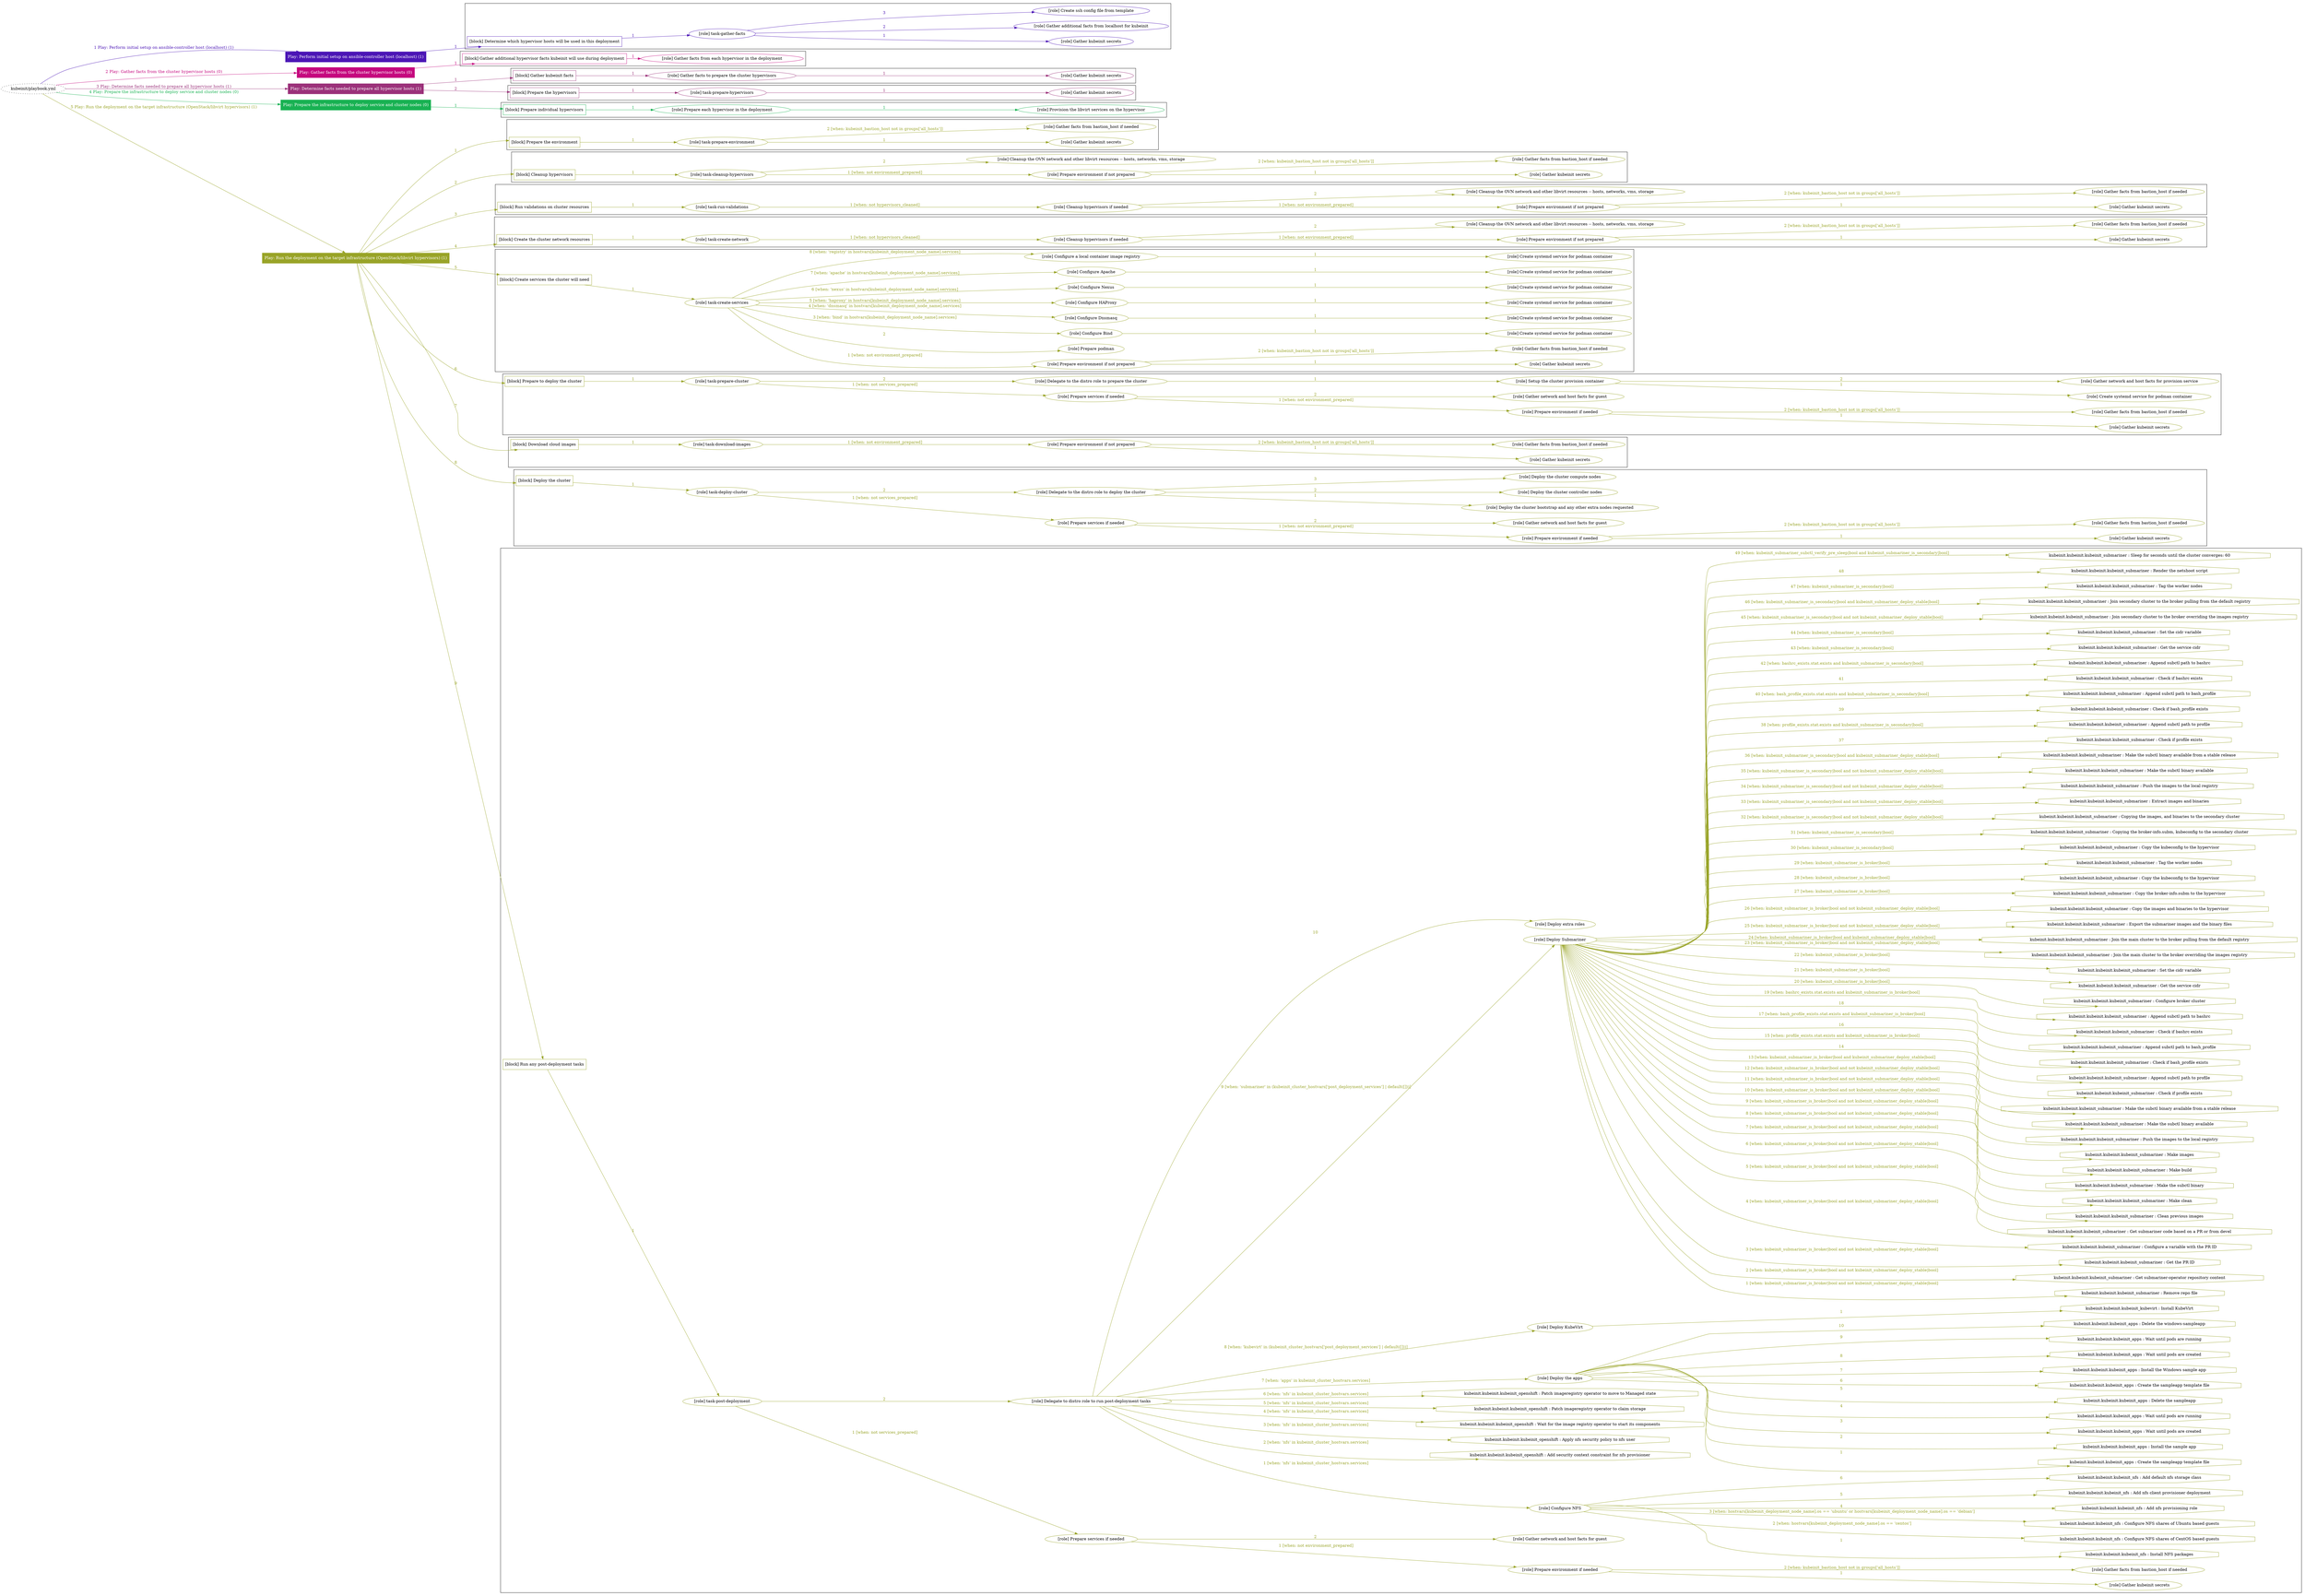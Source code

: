 digraph {
	graph [concentrate=true ordering=in rankdir=LR ratio=fill]
	edge [esep=5 sep=10]
	"kubeinit/playbook.yml" [URL="/home/runner/work/kubeinit/kubeinit/kubeinit/playbook.yml" id=playbook_6cb2a58f style=dotted]
	"kubeinit/playbook.yml" -> play_e86b5723 [label="1 Play: Perform initial setup on ansible-controller host (localhost) (1)" color="#4c16b6" fontcolor="#4c16b6" id=edge_play_e86b5723 labeltooltip="1 Play: Perform initial setup on ansible-controller host (localhost) (1)" tooltip="1 Play: Perform initial setup on ansible-controller host (localhost) (1)"]
	subgraph "Play: Perform initial setup on ansible-controller host (localhost) (1)" {
		play_e86b5723 [label="Play: Perform initial setup on ansible-controller host (localhost) (1)" URL="/home/runner/work/kubeinit/kubeinit/kubeinit/playbook.yml" color="#4c16b6" fontcolor="#ffffff" id=play_e86b5723 shape=box style=filled tooltip=localhost]
		play_e86b5723 -> block_d4e8364d [label=1 color="#4c16b6" fontcolor="#4c16b6" id=edge_block_d4e8364d labeltooltip=1 tooltip=1]
		subgraph cluster_block_d4e8364d {
			block_d4e8364d [label="[block] Determine which hypervisor hosts will be used in this deployment" URL="/home/runner/work/kubeinit/kubeinit/kubeinit/playbook.yml" color="#4c16b6" id=block_d4e8364d labeltooltip="Determine which hypervisor hosts will be used in this deployment" shape=box tooltip="Determine which hypervisor hosts will be used in this deployment"]
			block_d4e8364d -> role_2553e70a [label="1 " color="#4c16b6" fontcolor="#4c16b6" id=edge_role_2553e70a labeltooltip="1 " tooltip="1 "]
			subgraph "task-gather-facts" {
				role_2553e70a [label="[role] task-gather-facts" URL="/home/runner/work/kubeinit/kubeinit/kubeinit/playbook.yml" color="#4c16b6" id=role_2553e70a tooltip="task-gather-facts"]
				role_2553e70a -> role_704abd35 [label="1 " color="#4c16b6" fontcolor="#4c16b6" id=edge_role_704abd35 labeltooltip="1 " tooltip="1 "]
				subgraph "Gather kubeinit secrets" {
					role_704abd35 [label="[role] Gather kubeinit secrets" URL="/home/runner/.ansible/collections/ansible_collections/kubeinit/kubeinit/roles/kubeinit_prepare/tasks/build_hypervisors_group.yml" color="#4c16b6" id=role_704abd35 tooltip="Gather kubeinit secrets"]
				}
				role_2553e70a -> role_7dd3ae41 [label="2 " color="#4c16b6" fontcolor="#4c16b6" id=edge_role_7dd3ae41 labeltooltip="2 " tooltip="2 "]
				subgraph "Gather additional facts from localhost for kubeinit" {
					role_7dd3ae41 [label="[role] Gather additional facts from localhost for kubeinit" URL="/home/runner/.ansible/collections/ansible_collections/kubeinit/kubeinit/roles/kubeinit_prepare/tasks/build_hypervisors_group.yml" color="#4c16b6" id=role_7dd3ae41 tooltip="Gather additional facts from localhost for kubeinit"]
				}
				role_2553e70a -> role_b448b328 [label="3 " color="#4c16b6" fontcolor="#4c16b6" id=edge_role_b448b328 labeltooltip="3 " tooltip="3 "]
				subgraph "Create ssh config file from template" {
					role_b448b328 [label="[role] Create ssh config file from template" URL="/home/runner/.ansible/collections/ansible_collections/kubeinit/kubeinit/roles/kubeinit_prepare/tasks/build_hypervisors_group.yml" color="#4c16b6" id=role_b448b328 tooltip="Create ssh config file from template"]
				}
			}
		}
	}
	"kubeinit/playbook.yml" -> play_0a6dad1d [label="2 Play: Gather facts from the cluster hypervisor hosts (0)" color="#c5077e" fontcolor="#c5077e" id=edge_play_0a6dad1d labeltooltip="2 Play: Gather facts from the cluster hypervisor hosts (0)" tooltip="2 Play: Gather facts from the cluster hypervisor hosts (0)"]
	subgraph "Play: Gather facts from the cluster hypervisor hosts (0)" {
		play_0a6dad1d [label="Play: Gather facts from the cluster hypervisor hosts (0)" URL="/home/runner/work/kubeinit/kubeinit/kubeinit/playbook.yml" color="#c5077e" fontcolor="#ffffff" id=play_0a6dad1d shape=box style=filled tooltip="Play: Gather facts from the cluster hypervisor hosts (0)"]
		play_0a6dad1d -> block_dfd11b3e [label=1 color="#c5077e" fontcolor="#c5077e" id=edge_block_dfd11b3e labeltooltip=1 tooltip=1]
		subgraph cluster_block_dfd11b3e {
			block_dfd11b3e [label="[block] Gather additional hypervisor facts kubeinit will use during deployment" URL="/home/runner/work/kubeinit/kubeinit/kubeinit/playbook.yml" color="#c5077e" id=block_dfd11b3e labeltooltip="Gather additional hypervisor facts kubeinit will use during deployment" shape=box tooltip="Gather additional hypervisor facts kubeinit will use during deployment"]
			block_dfd11b3e -> role_eef4fadb [label="1 " color="#c5077e" fontcolor="#c5077e" id=edge_role_eef4fadb labeltooltip="1 " tooltip="1 "]
			subgraph "Gather facts from each hypervisor in the deployment" {
				role_eef4fadb [label="[role] Gather facts from each hypervisor in the deployment" URL="/home/runner/work/kubeinit/kubeinit/kubeinit/playbook.yml" color="#c5077e" id=role_eef4fadb tooltip="Gather facts from each hypervisor in the deployment"]
			}
		}
	}
	"kubeinit/playbook.yml" -> play_afdb7344 [label="3 Play: Determine facts needed to prepare all hypervisor hosts (1)" color="#9b317a" fontcolor="#9b317a" id=edge_play_afdb7344 labeltooltip="3 Play: Determine facts needed to prepare all hypervisor hosts (1)" tooltip="3 Play: Determine facts needed to prepare all hypervisor hosts (1)"]
	subgraph "Play: Determine facts needed to prepare all hypervisor hosts (1)" {
		play_afdb7344 [label="Play: Determine facts needed to prepare all hypervisor hosts (1)" URL="/home/runner/work/kubeinit/kubeinit/kubeinit/playbook.yml" color="#9b317a" fontcolor="#ffffff" id=play_afdb7344 shape=box style=filled tooltip=localhost]
		play_afdb7344 -> block_fc6a1699 [label=1 color="#9b317a" fontcolor="#9b317a" id=edge_block_fc6a1699 labeltooltip=1 tooltip=1]
		subgraph cluster_block_fc6a1699 {
			block_fc6a1699 [label="[block] Gather kubeinit facts" URL="/home/runner/work/kubeinit/kubeinit/kubeinit/playbook.yml" color="#9b317a" id=block_fc6a1699 labeltooltip="Gather kubeinit facts" shape=box tooltip="Gather kubeinit facts"]
			block_fc6a1699 -> role_a6901566 [label="1 " color="#9b317a" fontcolor="#9b317a" id=edge_role_a6901566 labeltooltip="1 " tooltip="1 "]
			subgraph "Gather facts to prepare the cluster hypervisors" {
				role_a6901566 [label="[role] Gather facts to prepare the cluster hypervisors" URL="/home/runner/work/kubeinit/kubeinit/kubeinit/playbook.yml" color="#9b317a" id=role_a6901566 tooltip="Gather facts to prepare the cluster hypervisors"]
				role_a6901566 -> role_bf1dd69b [label="1 " color="#9b317a" fontcolor="#9b317a" id=edge_role_bf1dd69b labeltooltip="1 " tooltip="1 "]
				subgraph "Gather kubeinit secrets" {
					role_bf1dd69b [label="[role] Gather kubeinit secrets" URL="/home/runner/.ansible/collections/ansible_collections/kubeinit/kubeinit/roles/kubeinit_prepare/tasks/gather_kubeinit_facts.yml" color="#9b317a" id=role_bf1dd69b tooltip="Gather kubeinit secrets"]
				}
			}
		}
		play_afdb7344 -> block_8ede6aa6 [label=2 color="#9b317a" fontcolor="#9b317a" id=edge_block_8ede6aa6 labeltooltip=2 tooltip=2]
		subgraph cluster_block_8ede6aa6 {
			block_8ede6aa6 [label="[block] Prepare the hypervisors" URL="/home/runner/work/kubeinit/kubeinit/kubeinit/playbook.yml" color="#9b317a" id=block_8ede6aa6 labeltooltip="Prepare the hypervisors" shape=box tooltip="Prepare the hypervisors"]
			block_8ede6aa6 -> role_08493267 [label="1 " color="#9b317a" fontcolor="#9b317a" id=edge_role_08493267 labeltooltip="1 " tooltip="1 "]
			subgraph "task-prepare-hypervisors" {
				role_08493267 [label="[role] task-prepare-hypervisors" URL="/home/runner/work/kubeinit/kubeinit/kubeinit/playbook.yml" color="#9b317a" id=role_08493267 tooltip="task-prepare-hypervisors"]
				role_08493267 -> role_9126d32a [label="1 " color="#9b317a" fontcolor="#9b317a" id=edge_role_9126d32a labeltooltip="1 " tooltip="1 "]
				subgraph "Gather kubeinit secrets" {
					role_9126d32a [label="[role] Gather kubeinit secrets" URL="/home/runner/.ansible/collections/ansible_collections/kubeinit/kubeinit/roles/kubeinit_prepare/tasks/gather_kubeinit_facts.yml" color="#9b317a" id=role_9126d32a tooltip="Gather kubeinit secrets"]
				}
			}
		}
	}
	"kubeinit/playbook.yml" -> play_60109553 [label="4 Play: Prepare the infrastructure to deploy service and cluster nodes (0)" color="#19b253" fontcolor="#19b253" id=edge_play_60109553 labeltooltip="4 Play: Prepare the infrastructure to deploy service and cluster nodes (0)" tooltip="4 Play: Prepare the infrastructure to deploy service and cluster nodes (0)"]
	subgraph "Play: Prepare the infrastructure to deploy service and cluster nodes (0)" {
		play_60109553 [label="Play: Prepare the infrastructure to deploy service and cluster nodes (0)" URL="/home/runner/work/kubeinit/kubeinit/kubeinit/playbook.yml" color="#19b253" fontcolor="#ffffff" id=play_60109553 shape=box style=filled tooltip="Play: Prepare the infrastructure to deploy service and cluster nodes (0)"]
		play_60109553 -> block_27febbd2 [label=1 color="#19b253" fontcolor="#19b253" id=edge_block_27febbd2 labeltooltip=1 tooltip=1]
		subgraph cluster_block_27febbd2 {
			block_27febbd2 [label="[block] Prepare individual hypervisors" URL="/home/runner/work/kubeinit/kubeinit/kubeinit/playbook.yml" color="#19b253" id=block_27febbd2 labeltooltip="Prepare individual hypervisors" shape=box tooltip="Prepare individual hypervisors"]
			block_27febbd2 -> role_245fe3ed [label="1 " color="#19b253" fontcolor="#19b253" id=edge_role_245fe3ed labeltooltip="1 " tooltip="1 "]
			subgraph "Prepare each hypervisor in the deployment" {
				role_245fe3ed [label="[role] Prepare each hypervisor in the deployment" URL="/home/runner/work/kubeinit/kubeinit/kubeinit/playbook.yml" color="#19b253" id=role_245fe3ed tooltip="Prepare each hypervisor in the deployment"]
				role_245fe3ed -> role_9e3830c1 [label="1 " color="#19b253" fontcolor="#19b253" id=edge_role_9e3830c1 labeltooltip="1 " tooltip="1 "]
				subgraph "Provision the libvirt services on the hypervisor" {
					role_9e3830c1 [label="[role] Provision the libvirt services on the hypervisor" URL="/home/runner/.ansible/collections/ansible_collections/kubeinit/kubeinit/roles/kubeinit_prepare/tasks/prepare_hypervisor.yml" color="#19b253" id=role_9e3830c1 tooltip="Provision the libvirt services on the hypervisor"]
				}
			}
		}
	}
	"kubeinit/playbook.yml" -> play_91805fec [label="5 Play: Run the deployment on the target infrastructure (OpenStack/libvirt hypervisors) (1)" color="#99a428" fontcolor="#99a428" id=edge_play_91805fec labeltooltip="5 Play: Run the deployment on the target infrastructure (OpenStack/libvirt hypervisors) (1)" tooltip="5 Play: Run the deployment on the target infrastructure (OpenStack/libvirt hypervisors) (1)"]
	subgraph "Play: Run the deployment on the target infrastructure (OpenStack/libvirt hypervisors) (1)" {
		play_91805fec [label="Play: Run the deployment on the target infrastructure (OpenStack/libvirt hypervisors) (1)" URL="/home/runner/work/kubeinit/kubeinit/kubeinit/playbook.yml" color="#99a428" fontcolor="#ffffff" id=play_91805fec shape=box style=filled tooltip=localhost]
		play_91805fec -> block_d96c1ccb [label=1 color="#99a428" fontcolor="#99a428" id=edge_block_d96c1ccb labeltooltip=1 tooltip=1]
		subgraph cluster_block_d96c1ccb {
			block_d96c1ccb [label="[block] Prepare the environment" URL="/home/runner/work/kubeinit/kubeinit/kubeinit/playbook.yml" color="#99a428" id=block_d96c1ccb labeltooltip="Prepare the environment" shape=box tooltip="Prepare the environment"]
			block_d96c1ccb -> role_0ac1179e [label="1 " color="#99a428" fontcolor="#99a428" id=edge_role_0ac1179e labeltooltip="1 " tooltip="1 "]
			subgraph "task-prepare-environment" {
				role_0ac1179e [label="[role] task-prepare-environment" URL="/home/runner/work/kubeinit/kubeinit/kubeinit/playbook.yml" color="#99a428" id=role_0ac1179e tooltip="task-prepare-environment"]
				role_0ac1179e -> role_9455e22d [label="1 " color="#99a428" fontcolor="#99a428" id=edge_role_9455e22d labeltooltip="1 " tooltip="1 "]
				subgraph "Gather kubeinit secrets" {
					role_9455e22d [label="[role] Gather kubeinit secrets" URL="/home/runner/.ansible/collections/ansible_collections/kubeinit/kubeinit/roles/kubeinit_prepare/tasks/gather_kubeinit_facts.yml" color="#99a428" id=role_9455e22d tooltip="Gather kubeinit secrets"]
				}
				role_0ac1179e -> role_6559c78a [label="2 [when: kubeinit_bastion_host not in groups['all_hosts']]" color="#99a428" fontcolor="#99a428" id=edge_role_6559c78a labeltooltip="2 [when: kubeinit_bastion_host not in groups['all_hosts']]" tooltip="2 [when: kubeinit_bastion_host not in groups['all_hosts']]"]
				subgraph "Gather facts from bastion_host if needed" {
					role_6559c78a [label="[role] Gather facts from bastion_host if needed" URL="/home/runner/.ansible/collections/ansible_collections/kubeinit/kubeinit/roles/kubeinit_prepare/tasks/main.yml" color="#99a428" id=role_6559c78a tooltip="Gather facts from bastion_host if needed"]
				}
			}
		}
		play_91805fec -> block_8fb0be63 [label=2 color="#99a428" fontcolor="#99a428" id=edge_block_8fb0be63 labeltooltip=2 tooltip=2]
		subgraph cluster_block_8fb0be63 {
			block_8fb0be63 [label="[block] Cleanup hypervisors" URL="/home/runner/work/kubeinit/kubeinit/kubeinit/playbook.yml" color="#99a428" id=block_8fb0be63 labeltooltip="Cleanup hypervisors" shape=box tooltip="Cleanup hypervisors"]
			block_8fb0be63 -> role_d86f9ba0 [label="1 " color="#99a428" fontcolor="#99a428" id=edge_role_d86f9ba0 labeltooltip="1 " tooltip="1 "]
			subgraph "task-cleanup-hypervisors" {
				role_d86f9ba0 [label="[role] task-cleanup-hypervisors" URL="/home/runner/work/kubeinit/kubeinit/kubeinit/playbook.yml" color="#99a428" id=role_d86f9ba0 tooltip="task-cleanup-hypervisors"]
				role_d86f9ba0 -> role_5e6c8444 [label="1 [when: not environment_prepared]" color="#99a428" fontcolor="#99a428" id=edge_role_5e6c8444 labeltooltip="1 [when: not environment_prepared]" tooltip="1 [when: not environment_prepared]"]
				subgraph "Prepare environment if not prepared" {
					role_5e6c8444 [label="[role] Prepare environment if not prepared" URL="/home/runner/.ansible/collections/ansible_collections/kubeinit/kubeinit/roles/kubeinit_libvirt/tasks/cleanup_hypervisors.yml" color="#99a428" id=role_5e6c8444 tooltip="Prepare environment if not prepared"]
					role_5e6c8444 -> role_5837ff69 [label="1 " color="#99a428" fontcolor="#99a428" id=edge_role_5837ff69 labeltooltip="1 " tooltip="1 "]
					subgraph "Gather kubeinit secrets" {
						role_5837ff69 [label="[role] Gather kubeinit secrets" URL="/home/runner/.ansible/collections/ansible_collections/kubeinit/kubeinit/roles/kubeinit_prepare/tasks/gather_kubeinit_facts.yml" color="#99a428" id=role_5837ff69 tooltip="Gather kubeinit secrets"]
					}
					role_5e6c8444 -> role_ac7d352d [label="2 [when: kubeinit_bastion_host not in groups['all_hosts']]" color="#99a428" fontcolor="#99a428" id=edge_role_ac7d352d labeltooltip="2 [when: kubeinit_bastion_host not in groups['all_hosts']]" tooltip="2 [when: kubeinit_bastion_host not in groups['all_hosts']]"]
					subgraph "Gather facts from bastion_host if needed" {
						role_ac7d352d [label="[role] Gather facts from bastion_host if needed" URL="/home/runner/.ansible/collections/ansible_collections/kubeinit/kubeinit/roles/kubeinit_prepare/tasks/main.yml" color="#99a428" id=role_ac7d352d tooltip="Gather facts from bastion_host if needed"]
					}
				}
				role_d86f9ba0 -> role_0a01ebb2 [label="2 " color="#99a428" fontcolor="#99a428" id=edge_role_0a01ebb2 labeltooltip="2 " tooltip="2 "]
				subgraph "Cleanup the OVN network and other libvirt resources -- hosts, networks, vms, storage" {
					role_0a01ebb2 [label="[role] Cleanup the OVN network and other libvirt resources -- hosts, networks, vms, storage" URL="/home/runner/.ansible/collections/ansible_collections/kubeinit/kubeinit/roles/kubeinit_libvirt/tasks/cleanup_hypervisors.yml" color="#99a428" id=role_0a01ebb2 tooltip="Cleanup the OVN network and other libvirt resources -- hosts, networks, vms, storage"]
				}
			}
		}
		play_91805fec -> block_15d1cdbf [label=3 color="#99a428" fontcolor="#99a428" id=edge_block_15d1cdbf labeltooltip=3 tooltip=3]
		subgraph cluster_block_15d1cdbf {
			block_15d1cdbf [label="[block] Run validations on cluster resources" URL="/home/runner/work/kubeinit/kubeinit/kubeinit/playbook.yml" color="#99a428" id=block_15d1cdbf labeltooltip="Run validations on cluster resources" shape=box tooltip="Run validations on cluster resources"]
			block_15d1cdbf -> role_e6e0ac8c [label="1 " color="#99a428" fontcolor="#99a428" id=edge_role_e6e0ac8c labeltooltip="1 " tooltip="1 "]
			subgraph "task-run-validations" {
				role_e6e0ac8c [label="[role] task-run-validations" URL="/home/runner/work/kubeinit/kubeinit/kubeinit/playbook.yml" color="#99a428" id=role_e6e0ac8c tooltip="task-run-validations"]
				role_e6e0ac8c -> role_326015da [label="1 [when: not hypervisors_cleaned]" color="#99a428" fontcolor="#99a428" id=edge_role_326015da labeltooltip="1 [when: not hypervisors_cleaned]" tooltip="1 [when: not hypervisors_cleaned]"]
				subgraph "Cleanup hypervisors if needed" {
					role_326015da [label="[role] Cleanup hypervisors if needed" URL="/home/runner/.ansible/collections/ansible_collections/kubeinit/kubeinit/roles/kubeinit_validations/tasks/main.yml" color="#99a428" id=role_326015da tooltip="Cleanup hypervisors if needed"]
					role_326015da -> role_b2b28073 [label="1 [when: not environment_prepared]" color="#99a428" fontcolor="#99a428" id=edge_role_b2b28073 labeltooltip="1 [when: not environment_prepared]" tooltip="1 [when: not environment_prepared]"]
					subgraph "Prepare environment if not prepared" {
						role_b2b28073 [label="[role] Prepare environment if not prepared" URL="/home/runner/.ansible/collections/ansible_collections/kubeinit/kubeinit/roles/kubeinit_libvirt/tasks/cleanup_hypervisors.yml" color="#99a428" id=role_b2b28073 tooltip="Prepare environment if not prepared"]
						role_b2b28073 -> role_5ad43766 [label="1 " color="#99a428" fontcolor="#99a428" id=edge_role_5ad43766 labeltooltip="1 " tooltip="1 "]
						subgraph "Gather kubeinit secrets" {
							role_5ad43766 [label="[role] Gather kubeinit secrets" URL="/home/runner/.ansible/collections/ansible_collections/kubeinit/kubeinit/roles/kubeinit_prepare/tasks/gather_kubeinit_facts.yml" color="#99a428" id=role_5ad43766 tooltip="Gather kubeinit secrets"]
						}
						role_b2b28073 -> role_4f08fc68 [label="2 [when: kubeinit_bastion_host not in groups['all_hosts']]" color="#99a428" fontcolor="#99a428" id=edge_role_4f08fc68 labeltooltip="2 [when: kubeinit_bastion_host not in groups['all_hosts']]" tooltip="2 [when: kubeinit_bastion_host not in groups['all_hosts']]"]
						subgraph "Gather facts from bastion_host if needed" {
							role_4f08fc68 [label="[role] Gather facts from bastion_host if needed" URL="/home/runner/.ansible/collections/ansible_collections/kubeinit/kubeinit/roles/kubeinit_prepare/tasks/main.yml" color="#99a428" id=role_4f08fc68 tooltip="Gather facts from bastion_host if needed"]
						}
					}
					role_326015da -> role_89dc26e6 [label="2 " color="#99a428" fontcolor="#99a428" id=edge_role_89dc26e6 labeltooltip="2 " tooltip="2 "]
					subgraph "Cleanup the OVN network and other libvirt resources -- hosts, networks, vms, storage" {
						role_89dc26e6 [label="[role] Cleanup the OVN network and other libvirt resources -- hosts, networks, vms, storage" URL="/home/runner/.ansible/collections/ansible_collections/kubeinit/kubeinit/roles/kubeinit_libvirt/tasks/cleanup_hypervisors.yml" color="#99a428" id=role_89dc26e6 tooltip="Cleanup the OVN network and other libvirt resources -- hosts, networks, vms, storage"]
					}
				}
			}
		}
		play_91805fec -> block_056f65a2 [label=4 color="#99a428" fontcolor="#99a428" id=edge_block_056f65a2 labeltooltip=4 tooltip=4]
		subgraph cluster_block_056f65a2 {
			block_056f65a2 [label="[block] Create the cluster network resources" URL="/home/runner/work/kubeinit/kubeinit/kubeinit/playbook.yml" color="#99a428" id=block_056f65a2 labeltooltip="Create the cluster network resources" shape=box tooltip="Create the cluster network resources"]
			block_056f65a2 -> role_596b9c69 [label="1 " color="#99a428" fontcolor="#99a428" id=edge_role_596b9c69 labeltooltip="1 " tooltip="1 "]
			subgraph "task-create-network" {
				role_596b9c69 [label="[role] task-create-network" URL="/home/runner/work/kubeinit/kubeinit/kubeinit/playbook.yml" color="#99a428" id=role_596b9c69 tooltip="task-create-network"]
				role_596b9c69 -> role_d045c45c [label="1 [when: not hypervisors_cleaned]" color="#99a428" fontcolor="#99a428" id=edge_role_d045c45c labeltooltip="1 [when: not hypervisors_cleaned]" tooltip="1 [when: not hypervisors_cleaned]"]
				subgraph "Cleanup hypervisors if needed" {
					role_d045c45c [label="[role] Cleanup hypervisors if needed" URL="/home/runner/.ansible/collections/ansible_collections/kubeinit/kubeinit/roles/kubeinit_libvirt/tasks/create_network.yml" color="#99a428" id=role_d045c45c tooltip="Cleanup hypervisors if needed"]
					role_d045c45c -> role_560a7b6d [label="1 [when: not environment_prepared]" color="#99a428" fontcolor="#99a428" id=edge_role_560a7b6d labeltooltip="1 [when: not environment_prepared]" tooltip="1 [when: not environment_prepared]"]
					subgraph "Prepare environment if not prepared" {
						role_560a7b6d [label="[role] Prepare environment if not prepared" URL="/home/runner/.ansible/collections/ansible_collections/kubeinit/kubeinit/roles/kubeinit_libvirt/tasks/cleanup_hypervisors.yml" color="#99a428" id=role_560a7b6d tooltip="Prepare environment if not prepared"]
						role_560a7b6d -> role_56600063 [label="1 " color="#99a428" fontcolor="#99a428" id=edge_role_56600063 labeltooltip="1 " tooltip="1 "]
						subgraph "Gather kubeinit secrets" {
							role_56600063 [label="[role] Gather kubeinit secrets" URL="/home/runner/.ansible/collections/ansible_collections/kubeinit/kubeinit/roles/kubeinit_prepare/tasks/gather_kubeinit_facts.yml" color="#99a428" id=role_56600063 tooltip="Gather kubeinit secrets"]
						}
						role_560a7b6d -> role_db65610f [label="2 [when: kubeinit_bastion_host not in groups['all_hosts']]" color="#99a428" fontcolor="#99a428" id=edge_role_db65610f labeltooltip="2 [when: kubeinit_bastion_host not in groups['all_hosts']]" tooltip="2 [when: kubeinit_bastion_host not in groups['all_hosts']]"]
						subgraph "Gather facts from bastion_host if needed" {
							role_db65610f [label="[role] Gather facts from bastion_host if needed" URL="/home/runner/.ansible/collections/ansible_collections/kubeinit/kubeinit/roles/kubeinit_prepare/tasks/main.yml" color="#99a428" id=role_db65610f tooltip="Gather facts from bastion_host if needed"]
						}
					}
					role_d045c45c -> role_a1935b5d [label="2 " color="#99a428" fontcolor="#99a428" id=edge_role_a1935b5d labeltooltip="2 " tooltip="2 "]
					subgraph "Cleanup the OVN network and other libvirt resources -- hosts, networks, vms, storage" {
						role_a1935b5d [label="[role] Cleanup the OVN network and other libvirt resources -- hosts, networks, vms, storage" URL="/home/runner/.ansible/collections/ansible_collections/kubeinit/kubeinit/roles/kubeinit_libvirt/tasks/cleanup_hypervisors.yml" color="#99a428" id=role_a1935b5d tooltip="Cleanup the OVN network and other libvirt resources -- hosts, networks, vms, storage"]
					}
				}
			}
		}
		play_91805fec -> block_5c13b1f0 [label=5 color="#99a428" fontcolor="#99a428" id=edge_block_5c13b1f0 labeltooltip=5 tooltip=5]
		subgraph cluster_block_5c13b1f0 {
			block_5c13b1f0 [label="[block] Create services the cluster will need" URL="/home/runner/work/kubeinit/kubeinit/kubeinit/playbook.yml" color="#99a428" id=block_5c13b1f0 labeltooltip="Create services the cluster will need" shape=box tooltip="Create services the cluster will need"]
			block_5c13b1f0 -> role_4de673f7 [label="1 " color="#99a428" fontcolor="#99a428" id=edge_role_4de673f7 labeltooltip="1 " tooltip="1 "]
			subgraph "task-create-services" {
				role_4de673f7 [label="[role] task-create-services" URL="/home/runner/work/kubeinit/kubeinit/kubeinit/playbook.yml" color="#99a428" id=role_4de673f7 tooltip="task-create-services"]
				role_4de673f7 -> role_87c8ab26 [label="1 [when: not environment_prepared]" color="#99a428" fontcolor="#99a428" id=edge_role_87c8ab26 labeltooltip="1 [when: not environment_prepared]" tooltip="1 [when: not environment_prepared]"]
				subgraph "Prepare environment if not prepared" {
					role_87c8ab26 [label="[role] Prepare environment if not prepared" URL="/home/runner/.ansible/collections/ansible_collections/kubeinit/kubeinit/roles/kubeinit_services/tasks/main.yml" color="#99a428" id=role_87c8ab26 tooltip="Prepare environment if not prepared"]
					role_87c8ab26 -> role_5b1610be [label="1 " color="#99a428" fontcolor="#99a428" id=edge_role_5b1610be labeltooltip="1 " tooltip="1 "]
					subgraph "Gather kubeinit secrets" {
						role_5b1610be [label="[role] Gather kubeinit secrets" URL="/home/runner/.ansible/collections/ansible_collections/kubeinit/kubeinit/roles/kubeinit_prepare/tasks/gather_kubeinit_facts.yml" color="#99a428" id=role_5b1610be tooltip="Gather kubeinit secrets"]
					}
					role_87c8ab26 -> role_cc851200 [label="2 [when: kubeinit_bastion_host not in groups['all_hosts']]" color="#99a428" fontcolor="#99a428" id=edge_role_cc851200 labeltooltip="2 [when: kubeinit_bastion_host not in groups['all_hosts']]" tooltip="2 [when: kubeinit_bastion_host not in groups['all_hosts']]"]
					subgraph "Gather facts from bastion_host if needed" {
						role_cc851200 [label="[role] Gather facts from bastion_host if needed" URL="/home/runner/.ansible/collections/ansible_collections/kubeinit/kubeinit/roles/kubeinit_prepare/tasks/main.yml" color="#99a428" id=role_cc851200 tooltip="Gather facts from bastion_host if needed"]
					}
				}
				role_4de673f7 -> role_38aa8b27 [label="2 " color="#99a428" fontcolor="#99a428" id=edge_role_38aa8b27 labeltooltip="2 " tooltip="2 "]
				subgraph "Prepare podman" {
					role_38aa8b27 [label="[role] Prepare podman" URL="/home/runner/.ansible/collections/ansible_collections/kubeinit/kubeinit/roles/kubeinit_services/tasks/00_create_service_pod.yml" color="#99a428" id=role_38aa8b27 tooltip="Prepare podman"]
				}
				role_4de673f7 -> role_1e1e6e59 [label="3 [when: 'bind' in hostvars[kubeinit_deployment_node_name].services]" color="#99a428" fontcolor="#99a428" id=edge_role_1e1e6e59 labeltooltip="3 [when: 'bind' in hostvars[kubeinit_deployment_node_name].services]" tooltip="3 [when: 'bind' in hostvars[kubeinit_deployment_node_name].services]"]
				subgraph "Configure Bind" {
					role_1e1e6e59 [label="[role] Configure Bind" URL="/home/runner/.ansible/collections/ansible_collections/kubeinit/kubeinit/roles/kubeinit_services/tasks/start_services_containers.yml" color="#99a428" id=role_1e1e6e59 tooltip="Configure Bind"]
					role_1e1e6e59 -> role_e9873cb7 [label="1 " color="#99a428" fontcolor="#99a428" id=edge_role_e9873cb7 labeltooltip="1 " tooltip="1 "]
					subgraph "Create systemd service for podman container" {
						role_e9873cb7 [label="[role] Create systemd service for podman container" URL="/home/runner/.ansible/collections/ansible_collections/kubeinit/kubeinit/roles/kubeinit_bind/tasks/main.yml" color="#99a428" id=role_e9873cb7 tooltip="Create systemd service for podman container"]
					}
				}
				role_4de673f7 -> role_47a85dbe [label="4 [when: 'dnsmasq' in hostvars[kubeinit_deployment_node_name].services]" color="#99a428" fontcolor="#99a428" id=edge_role_47a85dbe labeltooltip="4 [when: 'dnsmasq' in hostvars[kubeinit_deployment_node_name].services]" tooltip="4 [when: 'dnsmasq' in hostvars[kubeinit_deployment_node_name].services]"]
				subgraph "Configure Dnsmasq" {
					role_47a85dbe [label="[role] Configure Dnsmasq" URL="/home/runner/.ansible/collections/ansible_collections/kubeinit/kubeinit/roles/kubeinit_services/tasks/start_services_containers.yml" color="#99a428" id=role_47a85dbe tooltip="Configure Dnsmasq"]
					role_47a85dbe -> role_783bad5e [label="1 " color="#99a428" fontcolor="#99a428" id=edge_role_783bad5e labeltooltip="1 " tooltip="1 "]
					subgraph "Create systemd service for podman container" {
						role_783bad5e [label="[role] Create systemd service for podman container" URL="/home/runner/.ansible/collections/ansible_collections/kubeinit/kubeinit/roles/kubeinit_dnsmasq/tasks/main.yml" color="#99a428" id=role_783bad5e tooltip="Create systemd service for podman container"]
					}
				}
				role_4de673f7 -> role_bfdf01fa [label="5 [when: 'haproxy' in hostvars[kubeinit_deployment_node_name].services]" color="#99a428" fontcolor="#99a428" id=edge_role_bfdf01fa labeltooltip="5 [when: 'haproxy' in hostvars[kubeinit_deployment_node_name].services]" tooltip="5 [when: 'haproxy' in hostvars[kubeinit_deployment_node_name].services]"]
				subgraph "Configure HAProxy" {
					role_bfdf01fa [label="[role] Configure HAProxy" URL="/home/runner/.ansible/collections/ansible_collections/kubeinit/kubeinit/roles/kubeinit_services/tasks/start_services_containers.yml" color="#99a428" id=role_bfdf01fa tooltip="Configure HAProxy"]
					role_bfdf01fa -> role_3a324014 [label="1 " color="#99a428" fontcolor="#99a428" id=edge_role_3a324014 labeltooltip="1 " tooltip="1 "]
					subgraph "Create systemd service for podman container" {
						role_3a324014 [label="[role] Create systemd service for podman container" URL="/home/runner/.ansible/collections/ansible_collections/kubeinit/kubeinit/roles/kubeinit_haproxy/tasks/main.yml" color="#99a428" id=role_3a324014 tooltip="Create systemd service for podman container"]
					}
				}
				role_4de673f7 -> role_457c286a [label="6 [when: 'nexus' in hostvars[kubeinit_deployment_node_name].services]" color="#99a428" fontcolor="#99a428" id=edge_role_457c286a labeltooltip="6 [when: 'nexus' in hostvars[kubeinit_deployment_node_name].services]" tooltip="6 [when: 'nexus' in hostvars[kubeinit_deployment_node_name].services]"]
				subgraph "Configure Nexus" {
					role_457c286a [label="[role] Configure Nexus" URL="/home/runner/.ansible/collections/ansible_collections/kubeinit/kubeinit/roles/kubeinit_services/tasks/start_services_containers.yml" color="#99a428" id=role_457c286a tooltip="Configure Nexus"]
					role_457c286a -> role_1378a242 [label="1 " color="#99a428" fontcolor="#99a428" id=edge_role_1378a242 labeltooltip="1 " tooltip="1 "]
					subgraph "Create systemd service for podman container" {
						role_1378a242 [label="[role] Create systemd service for podman container" URL="/home/runner/.ansible/collections/ansible_collections/kubeinit/kubeinit/roles/kubeinit_nexus/tasks/main.yml" color="#99a428" id=role_1378a242 tooltip="Create systemd service for podman container"]
					}
				}
				role_4de673f7 -> role_ede65adc [label="7 [when: 'apache' in hostvars[kubeinit_deployment_node_name].services]" color="#99a428" fontcolor="#99a428" id=edge_role_ede65adc labeltooltip="7 [when: 'apache' in hostvars[kubeinit_deployment_node_name].services]" tooltip="7 [when: 'apache' in hostvars[kubeinit_deployment_node_name].services]"]
				subgraph "Configure Apache" {
					role_ede65adc [label="[role] Configure Apache" URL="/home/runner/.ansible/collections/ansible_collections/kubeinit/kubeinit/roles/kubeinit_services/tasks/start_services_containers.yml" color="#99a428" id=role_ede65adc tooltip="Configure Apache"]
					role_ede65adc -> role_51e89313 [label="1 " color="#99a428" fontcolor="#99a428" id=edge_role_51e89313 labeltooltip="1 " tooltip="1 "]
					subgraph "Create systemd service for podman container" {
						role_51e89313 [label="[role] Create systemd service for podman container" URL="/home/runner/.ansible/collections/ansible_collections/kubeinit/kubeinit/roles/kubeinit_apache/tasks/main.yml" color="#99a428" id=role_51e89313 tooltip="Create systemd service for podman container"]
					}
				}
				role_4de673f7 -> role_c3485b4a [label="8 [when: 'registry' in hostvars[kubeinit_deployment_node_name].services]" color="#99a428" fontcolor="#99a428" id=edge_role_c3485b4a labeltooltip="8 [when: 'registry' in hostvars[kubeinit_deployment_node_name].services]" tooltip="8 [when: 'registry' in hostvars[kubeinit_deployment_node_name].services]"]
				subgraph "Configure a local container image registry" {
					role_c3485b4a [label="[role] Configure a local container image registry" URL="/home/runner/.ansible/collections/ansible_collections/kubeinit/kubeinit/roles/kubeinit_services/tasks/start_services_containers.yml" color="#99a428" id=role_c3485b4a tooltip="Configure a local container image registry"]
					role_c3485b4a -> role_b999b24f [label="1 " color="#99a428" fontcolor="#99a428" id=edge_role_b999b24f labeltooltip="1 " tooltip="1 "]
					subgraph "Create systemd service for podman container" {
						role_b999b24f [label="[role] Create systemd service for podman container" URL="/home/runner/.ansible/collections/ansible_collections/kubeinit/kubeinit/roles/kubeinit_registry/tasks/main.yml" color="#99a428" id=role_b999b24f tooltip="Create systemd service for podman container"]
					}
				}
			}
		}
		play_91805fec -> block_ea5b500c [label=6 color="#99a428" fontcolor="#99a428" id=edge_block_ea5b500c labeltooltip=6 tooltip=6]
		subgraph cluster_block_ea5b500c {
			block_ea5b500c [label="[block] Prepare to deploy the cluster" URL="/home/runner/work/kubeinit/kubeinit/kubeinit/playbook.yml" color="#99a428" id=block_ea5b500c labeltooltip="Prepare to deploy the cluster" shape=box tooltip="Prepare to deploy the cluster"]
			block_ea5b500c -> role_88e44caf [label="1 " color="#99a428" fontcolor="#99a428" id=edge_role_88e44caf labeltooltip="1 " tooltip="1 "]
			subgraph "task-prepare-cluster" {
				role_88e44caf [label="[role] task-prepare-cluster" URL="/home/runner/work/kubeinit/kubeinit/kubeinit/playbook.yml" color="#99a428" id=role_88e44caf tooltip="task-prepare-cluster"]
				role_88e44caf -> role_99439772 [label="1 [when: not services_prepared]" color="#99a428" fontcolor="#99a428" id=edge_role_99439772 labeltooltip="1 [when: not services_prepared]" tooltip="1 [when: not services_prepared]"]
				subgraph "Prepare services if needed" {
					role_99439772 [label="[role] Prepare services if needed" URL="/home/runner/.ansible/collections/ansible_collections/kubeinit/kubeinit/roles/kubeinit_prepare/tasks/prepare_cluster.yml" color="#99a428" id=role_99439772 tooltip="Prepare services if needed"]
					role_99439772 -> role_c2bae6a8 [label="1 [when: not environment_prepared]" color="#99a428" fontcolor="#99a428" id=edge_role_c2bae6a8 labeltooltip="1 [when: not environment_prepared]" tooltip="1 [when: not environment_prepared]"]
					subgraph "Prepare environment if needed" {
						role_c2bae6a8 [label="[role] Prepare environment if needed" URL="/home/runner/.ansible/collections/ansible_collections/kubeinit/kubeinit/roles/kubeinit_services/tasks/prepare_services.yml" color="#99a428" id=role_c2bae6a8 tooltip="Prepare environment if needed"]
						role_c2bae6a8 -> role_a1f0ebe6 [label="1 " color="#99a428" fontcolor="#99a428" id=edge_role_a1f0ebe6 labeltooltip="1 " tooltip="1 "]
						subgraph "Gather kubeinit secrets" {
							role_a1f0ebe6 [label="[role] Gather kubeinit secrets" URL="/home/runner/.ansible/collections/ansible_collections/kubeinit/kubeinit/roles/kubeinit_prepare/tasks/gather_kubeinit_facts.yml" color="#99a428" id=role_a1f0ebe6 tooltip="Gather kubeinit secrets"]
						}
						role_c2bae6a8 -> role_a1be4343 [label="2 [when: kubeinit_bastion_host not in groups['all_hosts']]" color="#99a428" fontcolor="#99a428" id=edge_role_a1be4343 labeltooltip="2 [when: kubeinit_bastion_host not in groups['all_hosts']]" tooltip="2 [when: kubeinit_bastion_host not in groups['all_hosts']]"]
						subgraph "Gather facts from bastion_host if needed" {
							role_a1be4343 [label="[role] Gather facts from bastion_host if needed" URL="/home/runner/.ansible/collections/ansible_collections/kubeinit/kubeinit/roles/kubeinit_prepare/tasks/main.yml" color="#99a428" id=role_a1be4343 tooltip="Gather facts from bastion_host if needed"]
						}
					}
					role_99439772 -> role_3e9d5e88 [label="2 " color="#99a428" fontcolor="#99a428" id=edge_role_3e9d5e88 labeltooltip="2 " tooltip="2 "]
					subgraph "Gather network and host facts for guest" {
						role_3e9d5e88 [label="[role] Gather network and host facts for guest" URL="/home/runner/.ansible/collections/ansible_collections/kubeinit/kubeinit/roles/kubeinit_services/tasks/prepare_services.yml" color="#99a428" id=role_3e9d5e88 tooltip="Gather network and host facts for guest"]
					}
				}
				role_88e44caf -> role_f92d1b8c [label="2 " color="#99a428" fontcolor="#99a428" id=edge_role_f92d1b8c labeltooltip="2 " tooltip="2 "]
				subgraph "Delegate to the distro role to prepare the cluster" {
					role_f92d1b8c [label="[role] Delegate to the distro role to prepare the cluster" URL="/home/runner/.ansible/collections/ansible_collections/kubeinit/kubeinit/roles/kubeinit_prepare/tasks/prepare_cluster.yml" color="#99a428" id=role_f92d1b8c tooltip="Delegate to the distro role to prepare the cluster"]
					role_f92d1b8c -> role_f9fb6df8 [label="1 " color="#99a428" fontcolor="#99a428" id=edge_role_f9fb6df8 labeltooltip="1 " tooltip="1 "]
					subgraph "Setup the cluster provision container" {
						role_f9fb6df8 [label="[role] Setup the cluster provision container" URL="/home/runner/.ansible/collections/ansible_collections/kubeinit/kubeinit/roles/kubeinit_openshift/tasks/prepare_cluster.yml" color="#99a428" id=role_f9fb6df8 tooltip="Setup the cluster provision container"]
						role_f9fb6df8 -> role_fb41879e [label="1 " color="#99a428" fontcolor="#99a428" id=edge_role_fb41879e labeltooltip="1 " tooltip="1 "]
						subgraph "Create systemd service for podman container" {
							role_fb41879e [label="[role] Create systemd service for podman container" URL="/home/runner/.ansible/collections/ansible_collections/kubeinit/kubeinit/roles/kubeinit_services/tasks/create_provision_container.yml" color="#99a428" id=role_fb41879e tooltip="Create systemd service for podman container"]
						}
						role_f9fb6df8 -> role_955c75a4 [label="2 " color="#99a428" fontcolor="#99a428" id=edge_role_955c75a4 labeltooltip="2 " tooltip="2 "]
						subgraph "Gather network and host facts for provision service" {
							role_955c75a4 [label="[role] Gather network and host facts for provision service" URL="/home/runner/.ansible/collections/ansible_collections/kubeinit/kubeinit/roles/kubeinit_services/tasks/create_provision_container.yml" color="#99a428" id=role_955c75a4 tooltip="Gather network and host facts for provision service"]
						}
					}
				}
			}
		}
		play_91805fec -> block_dd28b96b [label=7 color="#99a428" fontcolor="#99a428" id=edge_block_dd28b96b labeltooltip=7 tooltip=7]
		subgraph cluster_block_dd28b96b {
			block_dd28b96b [label="[block] Download cloud images" URL="/home/runner/work/kubeinit/kubeinit/kubeinit/playbook.yml" color="#99a428" id=block_dd28b96b labeltooltip="Download cloud images" shape=box tooltip="Download cloud images"]
			block_dd28b96b -> role_a2364fb8 [label="1 " color="#99a428" fontcolor="#99a428" id=edge_role_a2364fb8 labeltooltip="1 " tooltip="1 "]
			subgraph "task-download-images" {
				role_a2364fb8 [label="[role] task-download-images" URL="/home/runner/work/kubeinit/kubeinit/kubeinit/playbook.yml" color="#99a428" id=role_a2364fb8 tooltip="task-download-images"]
				role_a2364fb8 -> role_36a28697 [label="1 [when: not environment_prepared]" color="#99a428" fontcolor="#99a428" id=edge_role_36a28697 labeltooltip="1 [when: not environment_prepared]" tooltip="1 [when: not environment_prepared]"]
				subgraph "Prepare environment if not prepared" {
					role_36a28697 [label="[role] Prepare environment if not prepared" URL="/home/runner/.ansible/collections/ansible_collections/kubeinit/kubeinit/roles/kubeinit_libvirt/tasks/download_cloud_images.yml" color="#99a428" id=role_36a28697 tooltip="Prepare environment if not prepared"]
					role_36a28697 -> role_2497e08c [label="1 " color="#99a428" fontcolor="#99a428" id=edge_role_2497e08c labeltooltip="1 " tooltip="1 "]
					subgraph "Gather kubeinit secrets" {
						role_2497e08c [label="[role] Gather kubeinit secrets" URL="/home/runner/.ansible/collections/ansible_collections/kubeinit/kubeinit/roles/kubeinit_prepare/tasks/gather_kubeinit_facts.yml" color="#99a428" id=role_2497e08c tooltip="Gather kubeinit secrets"]
					}
					role_36a28697 -> role_32654634 [label="2 [when: kubeinit_bastion_host not in groups['all_hosts']]" color="#99a428" fontcolor="#99a428" id=edge_role_32654634 labeltooltip="2 [when: kubeinit_bastion_host not in groups['all_hosts']]" tooltip="2 [when: kubeinit_bastion_host not in groups['all_hosts']]"]
					subgraph "Gather facts from bastion_host if needed" {
						role_32654634 [label="[role] Gather facts from bastion_host if needed" URL="/home/runner/.ansible/collections/ansible_collections/kubeinit/kubeinit/roles/kubeinit_prepare/tasks/main.yml" color="#99a428" id=role_32654634 tooltip="Gather facts from bastion_host if needed"]
					}
				}
			}
		}
		play_91805fec -> block_4d1d9c24 [label=8 color="#99a428" fontcolor="#99a428" id=edge_block_4d1d9c24 labeltooltip=8 tooltip=8]
		subgraph cluster_block_4d1d9c24 {
			block_4d1d9c24 [label="[block] Deploy the cluster" URL="/home/runner/work/kubeinit/kubeinit/kubeinit/playbook.yml" color="#99a428" id=block_4d1d9c24 labeltooltip="Deploy the cluster" shape=box tooltip="Deploy the cluster"]
			block_4d1d9c24 -> role_3814e92e [label="1 " color="#99a428" fontcolor="#99a428" id=edge_role_3814e92e labeltooltip="1 " tooltip="1 "]
			subgraph "task-deploy-cluster" {
				role_3814e92e [label="[role] task-deploy-cluster" URL="/home/runner/work/kubeinit/kubeinit/kubeinit/playbook.yml" color="#99a428" id=role_3814e92e tooltip="task-deploy-cluster"]
				role_3814e92e -> role_beb2d7d2 [label="1 [when: not services_prepared]" color="#99a428" fontcolor="#99a428" id=edge_role_beb2d7d2 labeltooltip="1 [when: not services_prepared]" tooltip="1 [when: not services_prepared]"]
				subgraph "Prepare services if needed" {
					role_beb2d7d2 [label="[role] Prepare services if needed" URL="/home/runner/.ansible/collections/ansible_collections/kubeinit/kubeinit/roles/kubeinit_prepare/tasks/deploy_cluster.yml" color="#99a428" id=role_beb2d7d2 tooltip="Prepare services if needed"]
					role_beb2d7d2 -> role_d3d88a93 [label="1 [when: not environment_prepared]" color="#99a428" fontcolor="#99a428" id=edge_role_d3d88a93 labeltooltip="1 [when: not environment_prepared]" tooltip="1 [when: not environment_prepared]"]
					subgraph "Prepare environment if needed" {
						role_d3d88a93 [label="[role] Prepare environment if needed" URL="/home/runner/.ansible/collections/ansible_collections/kubeinit/kubeinit/roles/kubeinit_services/tasks/prepare_services.yml" color="#99a428" id=role_d3d88a93 tooltip="Prepare environment if needed"]
						role_d3d88a93 -> role_0b528e14 [label="1 " color="#99a428" fontcolor="#99a428" id=edge_role_0b528e14 labeltooltip="1 " tooltip="1 "]
						subgraph "Gather kubeinit secrets" {
							role_0b528e14 [label="[role] Gather kubeinit secrets" URL="/home/runner/.ansible/collections/ansible_collections/kubeinit/kubeinit/roles/kubeinit_prepare/tasks/gather_kubeinit_facts.yml" color="#99a428" id=role_0b528e14 tooltip="Gather kubeinit secrets"]
						}
						role_d3d88a93 -> role_f3a69bb8 [label="2 [when: kubeinit_bastion_host not in groups['all_hosts']]" color="#99a428" fontcolor="#99a428" id=edge_role_f3a69bb8 labeltooltip="2 [when: kubeinit_bastion_host not in groups['all_hosts']]" tooltip="2 [when: kubeinit_bastion_host not in groups['all_hosts']]"]
						subgraph "Gather facts from bastion_host if needed" {
							role_f3a69bb8 [label="[role] Gather facts from bastion_host if needed" URL="/home/runner/.ansible/collections/ansible_collections/kubeinit/kubeinit/roles/kubeinit_prepare/tasks/main.yml" color="#99a428" id=role_f3a69bb8 tooltip="Gather facts from bastion_host if needed"]
						}
					}
					role_beb2d7d2 -> role_8e70e113 [label="2 " color="#99a428" fontcolor="#99a428" id=edge_role_8e70e113 labeltooltip="2 " tooltip="2 "]
					subgraph "Gather network and host facts for guest" {
						role_8e70e113 [label="[role] Gather network and host facts for guest" URL="/home/runner/.ansible/collections/ansible_collections/kubeinit/kubeinit/roles/kubeinit_services/tasks/prepare_services.yml" color="#99a428" id=role_8e70e113 tooltip="Gather network and host facts for guest"]
					}
				}
				role_3814e92e -> role_b08016df [label="2 " color="#99a428" fontcolor="#99a428" id=edge_role_b08016df labeltooltip="2 " tooltip="2 "]
				subgraph "Delegate to the distro role to deploy the cluster" {
					role_b08016df [label="[role] Delegate to the distro role to deploy the cluster" URL="/home/runner/.ansible/collections/ansible_collections/kubeinit/kubeinit/roles/kubeinit_prepare/tasks/deploy_cluster.yml" color="#99a428" id=role_b08016df tooltip="Delegate to the distro role to deploy the cluster"]
					role_b08016df -> role_4b133c90 [label="1 " color="#99a428" fontcolor="#99a428" id=edge_role_4b133c90 labeltooltip="1 " tooltip="1 "]
					subgraph "Deploy the cluster bootstrap and any other extra nodes requested" {
						role_4b133c90 [label="[role] Deploy the cluster bootstrap and any other extra nodes requested" URL="/home/runner/.ansible/collections/ansible_collections/kubeinit/kubeinit/roles/kubeinit_openshift/tasks/main.yml" color="#99a428" id=role_4b133c90 tooltip="Deploy the cluster bootstrap and any other extra nodes requested"]
					}
					role_b08016df -> role_8d7d01cc [label="2 " color="#99a428" fontcolor="#99a428" id=edge_role_8d7d01cc labeltooltip="2 " tooltip="2 "]
					subgraph "Deploy the cluster controller nodes" {
						role_8d7d01cc [label="[role] Deploy the cluster controller nodes" URL="/home/runner/.ansible/collections/ansible_collections/kubeinit/kubeinit/roles/kubeinit_openshift/tasks/main.yml" color="#99a428" id=role_8d7d01cc tooltip="Deploy the cluster controller nodes"]
					}
					role_b08016df -> role_f6f75a4b [label="3 " color="#99a428" fontcolor="#99a428" id=edge_role_f6f75a4b labeltooltip="3 " tooltip="3 "]
					subgraph "Deploy the cluster compute nodes" {
						role_f6f75a4b [label="[role] Deploy the cluster compute nodes" URL="/home/runner/.ansible/collections/ansible_collections/kubeinit/kubeinit/roles/kubeinit_openshift/tasks/main.yml" color="#99a428" id=role_f6f75a4b tooltip="Deploy the cluster compute nodes"]
					}
				}
			}
		}
		play_91805fec -> block_3a1c0c56 [label=9 color="#99a428" fontcolor="#99a428" id=edge_block_3a1c0c56 labeltooltip=9 tooltip=9]
		subgraph cluster_block_3a1c0c56 {
			block_3a1c0c56 [label="[block] Run any post-deployment tasks" URL="/home/runner/work/kubeinit/kubeinit/kubeinit/playbook.yml" color="#99a428" id=block_3a1c0c56 labeltooltip="Run any post-deployment tasks" shape=box tooltip="Run any post-deployment tasks"]
			block_3a1c0c56 -> role_178858d4 [label="1 " color="#99a428" fontcolor="#99a428" id=edge_role_178858d4 labeltooltip="1 " tooltip="1 "]
			subgraph "task-post-deployment" {
				role_178858d4 [label="[role] task-post-deployment" URL="/home/runner/work/kubeinit/kubeinit/kubeinit/playbook.yml" color="#99a428" id=role_178858d4 tooltip="task-post-deployment"]
				role_178858d4 -> role_9ea7f9d9 [label="1 [when: not services_prepared]" color="#99a428" fontcolor="#99a428" id=edge_role_9ea7f9d9 labeltooltip="1 [when: not services_prepared]" tooltip="1 [when: not services_prepared]"]
				subgraph "Prepare services if needed" {
					role_9ea7f9d9 [label="[role] Prepare services if needed" URL="/home/runner/.ansible/collections/ansible_collections/kubeinit/kubeinit/roles/kubeinit_prepare/tasks/post_deployment.yml" color="#99a428" id=role_9ea7f9d9 tooltip="Prepare services if needed"]
					role_9ea7f9d9 -> role_1bcc5b23 [label="1 [when: not environment_prepared]" color="#99a428" fontcolor="#99a428" id=edge_role_1bcc5b23 labeltooltip="1 [when: not environment_prepared]" tooltip="1 [when: not environment_prepared]"]
					subgraph "Prepare environment if needed" {
						role_1bcc5b23 [label="[role] Prepare environment if needed" URL="/home/runner/.ansible/collections/ansible_collections/kubeinit/kubeinit/roles/kubeinit_services/tasks/prepare_services.yml" color="#99a428" id=role_1bcc5b23 tooltip="Prepare environment if needed"]
						role_1bcc5b23 -> role_86e629f8 [label="1 " color="#99a428" fontcolor="#99a428" id=edge_role_86e629f8 labeltooltip="1 " tooltip="1 "]
						subgraph "Gather kubeinit secrets" {
							role_86e629f8 [label="[role] Gather kubeinit secrets" URL="/home/runner/.ansible/collections/ansible_collections/kubeinit/kubeinit/roles/kubeinit_prepare/tasks/gather_kubeinit_facts.yml" color="#99a428" id=role_86e629f8 tooltip="Gather kubeinit secrets"]
						}
						role_1bcc5b23 -> role_d59c5e7e [label="2 [when: kubeinit_bastion_host not in groups['all_hosts']]" color="#99a428" fontcolor="#99a428" id=edge_role_d59c5e7e labeltooltip="2 [when: kubeinit_bastion_host not in groups['all_hosts']]" tooltip="2 [when: kubeinit_bastion_host not in groups['all_hosts']]"]
						subgraph "Gather facts from bastion_host if needed" {
							role_d59c5e7e [label="[role] Gather facts from bastion_host if needed" URL="/home/runner/.ansible/collections/ansible_collections/kubeinit/kubeinit/roles/kubeinit_prepare/tasks/main.yml" color="#99a428" id=role_d59c5e7e tooltip="Gather facts from bastion_host if needed"]
						}
					}
					role_9ea7f9d9 -> role_f18f99c3 [label="2 " color="#99a428" fontcolor="#99a428" id=edge_role_f18f99c3 labeltooltip="2 " tooltip="2 "]
					subgraph "Gather network and host facts for guest" {
						role_f18f99c3 [label="[role] Gather network and host facts for guest" URL="/home/runner/.ansible/collections/ansible_collections/kubeinit/kubeinit/roles/kubeinit_services/tasks/prepare_services.yml" color="#99a428" id=role_f18f99c3 tooltip="Gather network and host facts for guest"]
					}
				}
				role_178858d4 -> role_e438f036 [label="2 " color="#99a428" fontcolor="#99a428" id=edge_role_e438f036 labeltooltip="2 " tooltip="2 "]
				subgraph "Delegate to distro role to run post-deployment tasks" {
					role_e438f036 [label="[role] Delegate to distro role to run post-deployment tasks" URL="/home/runner/.ansible/collections/ansible_collections/kubeinit/kubeinit/roles/kubeinit_prepare/tasks/post_deployment.yml" color="#99a428" id=role_e438f036 tooltip="Delegate to distro role to run post-deployment tasks"]
					role_e438f036 -> role_26378ea0 [label="1 [when: 'nfs' in kubeinit_cluster_hostvars.services]" color="#99a428" fontcolor="#99a428" id=edge_role_26378ea0 labeltooltip="1 [when: 'nfs' in kubeinit_cluster_hostvars.services]" tooltip="1 [when: 'nfs' in kubeinit_cluster_hostvars.services]"]
					subgraph "Configure NFS" {
						role_26378ea0 [label="[role] Configure NFS" URL="/home/runner/.ansible/collections/ansible_collections/kubeinit/kubeinit/roles/kubeinit_openshift/tasks/post_deployment_tasks.yml" color="#99a428" id=role_26378ea0 tooltip="Configure NFS"]
						task_bad4ca03 [label="kubeinit.kubeinit.kubeinit_nfs : Install NFS packages" URL="/home/runner/.ansible/collections/ansible_collections/kubeinit/kubeinit/roles/kubeinit_nfs/tasks/main.yml" color="#99a428" id=task_bad4ca03 shape=octagon tooltip="kubeinit.kubeinit.kubeinit_nfs : Install NFS packages"]
						role_26378ea0 -> task_bad4ca03 [label="1 " color="#99a428" fontcolor="#99a428" id=edge_task_bad4ca03 labeltooltip="1 " tooltip="1 "]
						task_e9f503d3 [label="kubeinit.kubeinit.kubeinit_nfs : Configure NFS shares of CentOS based guests" URL="/home/runner/.ansible/collections/ansible_collections/kubeinit/kubeinit/roles/kubeinit_nfs/tasks/main.yml" color="#99a428" id=task_e9f503d3 shape=octagon tooltip="kubeinit.kubeinit.kubeinit_nfs : Configure NFS shares of CentOS based guests"]
						role_26378ea0 -> task_e9f503d3 [label="2 [when: hostvars[kubeinit_deployment_node_name].os == 'centos']" color="#99a428" fontcolor="#99a428" id=edge_task_e9f503d3 labeltooltip="2 [when: hostvars[kubeinit_deployment_node_name].os == 'centos']" tooltip="2 [when: hostvars[kubeinit_deployment_node_name].os == 'centos']"]
						task_57bd6629 [label="kubeinit.kubeinit.kubeinit_nfs : Configure NFS shares of Ubuntu based guests" URL="/home/runner/.ansible/collections/ansible_collections/kubeinit/kubeinit/roles/kubeinit_nfs/tasks/main.yml" color="#99a428" id=task_57bd6629 shape=octagon tooltip="kubeinit.kubeinit.kubeinit_nfs : Configure NFS shares of Ubuntu based guests"]
						role_26378ea0 -> task_57bd6629 [label="3 [when: hostvars[kubeinit_deployment_node_name].os == 'ubuntu' or hostvars[kubeinit_deployment_node_name].os == 'debian']" color="#99a428" fontcolor="#99a428" id=edge_task_57bd6629 labeltooltip="3 [when: hostvars[kubeinit_deployment_node_name].os == 'ubuntu' or hostvars[kubeinit_deployment_node_name].os == 'debian']" tooltip="3 [when: hostvars[kubeinit_deployment_node_name].os == 'ubuntu' or hostvars[kubeinit_deployment_node_name].os == 'debian']"]
						task_93d10b06 [label="kubeinit.kubeinit.kubeinit_nfs : Add nfs provisioning role" URL="/home/runner/.ansible/collections/ansible_collections/kubeinit/kubeinit/roles/kubeinit_nfs/tasks/main.yml" color="#99a428" id=task_93d10b06 shape=octagon tooltip="kubeinit.kubeinit.kubeinit_nfs : Add nfs provisioning role"]
						role_26378ea0 -> task_93d10b06 [label="4 " color="#99a428" fontcolor="#99a428" id=edge_task_93d10b06 labeltooltip="4 " tooltip="4 "]
						task_f7b6327b [label="kubeinit.kubeinit.kubeinit_nfs : Add nfs client provisioner deployment" URL="/home/runner/.ansible/collections/ansible_collections/kubeinit/kubeinit/roles/kubeinit_nfs/tasks/main.yml" color="#99a428" id=task_f7b6327b shape=octagon tooltip="kubeinit.kubeinit.kubeinit_nfs : Add nfs client provisioner deployment"]
						role_26378ea0 -> task_f7b6327b [label="5 " color="#99a428" fontcolor="#99a428" id=edge_task_f7b6327b labeltooltip="5 " tooltip="5 "]
						task_9cb20182 [label="kubeinit.kubeinit.kubeinit_nfs : Add default nfs storage class" URL="/home/runner/.ansible/collections/ansible_collections/kubeinit/kubeinit/roles/kubeinit_nfs/tasks/main.yml" color="#99a428" id=task_9cb20182 shape=octagon tooltip="kubeinit.kubeinit.kubeinit_nfs : Add default nfs storage class"]
						role_26378ea0 -> task_9cb20182 [label="6 " color="#99a428" fontcolor="#99a428" id=edge_task_9cb20182 labeltooltip="6 " tooltip="6 "]
					}
					task_594b0650 [label="kubeinit.kubeinit.kubeinit_openshift : Add security context constraint for nfs provisioner" URL="/home/runner/.ansible/collections/ansible_collections/kubeinit/kubeinit/roles/kubeinit_openshift/tasks/post_deployment_tasks.yml" color="#99a428" id=task_594b0650 shape=octagon tooltip="kubeinit.kubeinit.kubeinit_openshift : Add security context constraint for nfs provisioner"]
					role_e438f036 -> task_594b0650 [label="2 [when: 'nfs' in kubeinit_cluster_hostvars.services]" color="#99a428" fontcolor="#99a428" id=edge_task_594b0650 labeltooltip="2 [when: 'nfs' in kubeinit_cluster_hostvars.services]" tooltip="2 [when: 'nfs' in kubeinit_cluster_hostvars.services]"]
					task_2f36c61a [label="kubeinit.kubeinit.kubeinit_openshift : Apply nfs security policy to nfs user" URL="/home/runner/.ansible/collections/ansible_collections/kubeinit/kubeinit/roles/kubeinit_openshift/tasks/post_deployment_tasks.yml" color="#99a428" id=task_2f36c61a shape=octagon tooltip="kubeinit.kubeinit.kubeinit_openshift : Apply nfs security policy to nfs user"]
					role_e438f036 -> task_2f36c61a [label="3 [when: 'nfs' in kubeinit_cluster_hostvars.services]" color="#99a428" fontcolor="#99a428" id=edge_task_2f36c61a labeltooltip="3 [when: 'nfs' in kubeinit_cluster_hostvars.services]" tooltip="3 [when: 'nfs' in kubeinit_cluster_hostvars.services]"]
					task_30176ebc [label="kubeinit.kubeinit.kubeinit_openshift : Wait for the image registry operator to start its components" URL="/home/runner/.ansible/collections/ansible_collections/kubeinit/kubeinit/roles/kubeinit_openshift/tasks/post_deployment_tasks.yml" color="#99a428" id=task_30176ebc shape=octagon tooltip="kubeinit.kubeinit.kubeinit_openshift : Wait for the image registry operator to start its components"]
					role_e438f036 -> task_30176ebc [label="4 [when: 'nfs' in kubeinit_cluster_hostvars.services]" color="#99a428" fontcolor="#99a428" id=edge_task_30176ebc labeltooltip="4 [when: 'nfs' in kubeinit_cluster_hostvars.services]" tooltip="4 [when: 'nfs' in kubeinit_cluster_hostvars.services]"]
					task_389ccf6e [label="kubeinit.kubeinit.kubeinit_openshift : Patch imageregistry operator to claim storage" URL="/home/runner/.ansible/collections/ansible_collections/kubeinit/kubeinit/roles/kubeinit_openshift/tasks/post_deployment_tasks.yml" color="#99a428" id=task_389ccf6e shape=octagon tooltip="kubeinit.kubeinit.kubeinit_openshift : Patch imageregistry operator to claim storage"]
					role_e438f036 -> task_389ccf6e [label="5 [when: 'nfs' in kubeinit_cluster_hostvars.services]" color="#99a428" fontcolor="#99a428" id=edge_task_389ccf6e labeltooltip="5 [when: 'nfs' in kubeinit_cluster_hostvars.services]" tooltip="5 [when: 'nfs' in kubeinit_cluster_hostvars.services]"]
					task_fcabecf8 [label="kubeinit.kubeinit.kubeinit_openshift : Patch imageregistry operator to move to Managed state" URL="/home/runner/.ansible/collections/ansible_collections/kubeinit/kubeinit/roles/kubeinit_openshift/tasks/post_deployment_tasks.yml" color="#99a428" id=task_fcabecf8 shape=octagon tooltip="kubeinit.kubeinit.kubeinit_openshift : Patch imageregistry operator to move to Managed state"]
					role_e438f036 -> task_fcabecf8 [label="6 [when: 'nfs' in kubeinit_cluster_hostvars.services]" color="#99a428" fontcolor="#99a428" id=edge_task_fcabecf8 labeltooltip="6 [when: 'nfs' in kubeinit_cluster_hostvars.services]" tooltip="6 [when: 'nfs' in kubeinit_cluster_hostvars.services]"]
					role_e438f036 -> role_bdac8f12 [label="7 [when: 'apps' in kubeinit_cluster_hostvars.services]" color="#99a428" fontcolor="#99a428" id=edge_role_bdac8f12 labeltooltip="7 [when: 'apps' in kubeinit_cluster_hostvars.services]" tooltip="7 [when: 'apps' in kubeinit_cluster_hostvars.services]"]
					subgraph "Deploy the apps" {
						role_bdac8f12 [label="[role] Deploy the apps" URL="/home/runner/.ansible/collections/ansible_collections/kubeinit/kubeinit/roles/kubeinit_openshift/tasks/post_deployment_tasks.yml" color="#99a428" id=role_bdac8f12 tooltip="Deploy the apps"]
						task_c76e8d4c [label="kubeinit.kubeinit.kubeinit_apps : Create the sampleapp template file" URL="/home/runner/.ansible/collections/ansible_collections/kubeinit/kubeinit/roles/kubeinit_apps/tasks/sampleapp.yml" color="#99a428" id=task_c76e8d4c shape=octagon tooltip="kubeinit.kubeinit.kubeinit_apps : Create the sampleapp template file"]
						role_bdac8f12 -> task_c76e8d4c [label="1 " color="#99a428" fontcolor="#99a428" id=edge_task_c76e8d4c labeltooltip="1 " tooltip="1 "]
						task_945f81f8 [label="kubeinit.kubeinit.kubeinit_apps : Install the sample app" URL="/home/runner/.ansible/collections/ansible_collections/kubeinit/kubeinit/roles/kubeinit_apps/tasks/sampleapp.yml" color="#99a428" id=task_945f81f8 shape=octagon tooltip="kubeinit.kubeinit.kubeinit_apps : Install the sample app"]
						role_bdac8f12 -> task_945f81f8 [label="2 " color="#99a428" fontcolor="#99a428" id=edge_task_945f81f8 labeltooltip="2 " tooltip="2 "]
						task_6fb13f80 [label="kubeinit.kubeinit.kubeinit_apps : Wait until pods are created" URL="/home/runner/.ansible/collections/ansible_collections/kubeinit/kubeinit/roles/kubeinit_apps/tasks/sampleapp.yml" color="#99a428" id=task_6fb13f80 shape=octagon tooltip="kubeinit.kubeinit.kubeinit_apps : Wait until pods are created"]
						role_bdac8f12 -> task_6fb13f80 [label="3 " color="#99a428" fontcolor="#99a428" id=edge_task_6fb13f80 labeltooltip="3 " tooltip="3 "]
						task_f7db4a3f [label="kubeinit.kubeinit.kubeinit_apps : Wait until pods are running" URL="/home/runner/.ansible/collections/ansible_collections/kubeinit/kubeinit/roles/kubeinit_apps/tasks/sampleapp.yml" color="#99a428" id=task_f7db4a3f shape=octagon tooltip="kubeinit.kubeinit.kubeinit_apps : Wait until pods are running"]
						role_bdac8f12 -> task_f7db4a3f [label="4 " color="#99a428" fontcolor="#99a428" id=edge_task_f7db4a3f labeltooltip="4 " tooltip="4 "]
						task_49cf4730 [label="kubeinit.kubeinit.kubeinit_apps : Delete the sampleapp" URL="/home/runner/.ansible/collections/ansible_collections/kubeinit/kubeinit/roles/kubeinit_apps/tasks/sampleapp.yml" color="#99a428" id=task_49cf4730 shape=octagon tooltip="kubeinit.kubeinit.kubeinit_apps : Delete the sampleapp"]
						role_bdac8f12 -> task_49cf4730 [label="5 " color="#99a428" fontcolor="#99a428" id=edge_task_49cf4730 labeltooltip="5 " tooltip="5 "]
						task_dd3f08a6 [label="kubeinit.kubeinit.kubeinit_apps : Create the sampleapp template file" URL="/home/runner/.ansible/collections/ansible_collections/kubeinit/kubeinit/roles/kubeinit_apps/tasks/win_sampleapp.yml" color="#99a428" id=task_dd3f08a6 shape=octagon tooltip="kubeinit.kubeinit.kubeinit_apps : Create the sampleapp template file"]
						role_bdac8f12 -> task_dd3f08a6 [label="6 " color="#99a428" fontcolor="#99a428" id=edge_task_dd3f08a6 labeltooltip="6 " tooltip="6 "]
						task_7fe363e3 [label="kubeinit.kubeinit.kubeinit_apps : Install the Windows sample app" URL="/home/runner/.ansible/collections/ansible_collections/kubeinit/kubeinit/roles/kubeinit_apps/tasks/win_sampleapp.yml" color="#99a428" id=task_7fe363e3 shape=octagon tooltip="kubeinit.kubeinit.kubeinit_apps : Install the Windows sample app"]
						role_bdac8f12 -> task_7fe363e3 [label="7 " color="#99a428" fontcolor="#99a428" id=edge_task_7fe363e3 labeltooltip="7 " tooltip="7 "]
						task_8f6cfc55 [label="kubeinit.kubeinit.kubeinit_apps : Wait until pods are created" URL="/home/runner/.ansible/collections/ansible_collections/kubeinit/kubeinit/roles/kubeinit_apps/tasks/win_sampleapp.yml" color="#99a428" id=task_8f6cfc55 shape=octagon tooltip="kubeinit.kubeinit.kubeinit_apps : Wait until pods are created"]
						role_bdac8f12 -> task_8f6cfc55 [label="8 " color="#99a428" fontcolor="#99a428" id=edge_task_8f6cfc55 labeltooltip="8 " tooltip="8 "]
						task_753cb6f4 [label="kubeinit.kubeinit.kubeinit_apps : Wait until pods are running" URL="/home/runner/.ansible/collections/ansible_collections/kubeinit/kubeinit/roles/kubeinit_apps/tasks/win_sampleapp.yml" color="#99a428" id=task_753cb6f4 shape=octagon tooltip="kubeinit.kubeinit.kubeinit_apps : Wait until pods are running"]
						role_bdac8f12 -> task_753cb6f4 [label="9 " color="#99a428" fontcolor="#99a428" id=edge_task_753cb6f4 labeltooltip="9 " tooltip="9 "]
						task_d3c8ca85 [label="kubeinit.kubeinit.kubeinit_apps : Delete the windows-sampleapp" URL="/home/runner/.ansible/collections/ansible_collections/kubeinit/kubeinit/roles/kubeinit_apps/tasks/win_sampleapp.yml" color="#99a428" id=task_d3c8ca85 shape=octagon tooltip="kubeinit.kubeinit.kubeinit_apps : Delete the windows-sampleapp"]
						role_bdac8f12 -> task_d3c8ca85 [label="10 " color="#99a428" fontcolor="#99a428" id=edge_task_d3c8ca85 labeltooltip="10 " tooltip="10 "]
					}
					role_e438f036 -> role_cf46d7f2 [label="8 [when: 'kubevirt' in (kubeinit_cluster_hostvars['post_deployment_services'] | default([]))]" color="#99a428" fontcolor="#99a428" id=edge_role_cf46d7f2 labeltooltip="8 [when: 'kubevirt' in (kubeinit_cluster_hostvars['post_deployment_services'] | default([]))]" tooltip="8 [when: 'kubevirt' in (kubeinit_cluster_hostvars['post_deployment_services'] | default([]))]"]
					subgraph "Deploy KubeVirt" {
						role_cf46d7f2 [label="[role] Deploy KubeVirt" URL="/home/runner/.ansible/collections/ansible_collections/kubeinit/kubeinit/roles/kubeinit_openshift/tasks/post_deployment_tasks.yml" color="#99a428" id=role_cf46d7f2 tooltip="Deploy KubeVirt"]
						task_337aebb5 [label="kubeinit.kubeinit.kubeinit_kubevirt : Install KubeVirt" URL="/home/runner/.ansible/collections/ansible_collections/kubeinit/kubeinit/roles/kubeinit_kubevirt/tasks/main.yml" color="#99a428" id=task_337aebb5 shape=octagon tooltip="kubeinit.kubeinit.kubeinit_kubevirt : Install KubeVirt"]
						role_cf46d7f2 -> task_337aebb5 [label="1 " color="#99a428" fontcolor="#99a428" id=edge_task_337aebb5 labeltooltip="1 " tooltip="1 "]
					}
					role_e438f036 -> role_fff3175d [label="9 [when: 'submariner' in (kubeinit_cluster_hostvars['post_deployment_services'] | default([]))]" color="#99a428" fontcolor="#99a428" id=edge_role_fff3175d labeltooltip="9 [when: 'submariner' in (kubeinit_cluster_hostvars['post_deployment_services'] | default([]))]" tooltip="9 [when: 'submariner' in (kubeinit_cluster_hostvars['post_deployment_services'] | default([]))]"]
					subgraph "Deploy Submariner" {
						role_fff3175d [label="[role] Deploy Submariner" URL="/home/runner/.ansible/collections/ansible_collections/kubeinit/kubeinit/roles/kubeinit_openshift/tasks/post_deployment_tasks.yml" color="#99a428" id=role_fff3175d tooltip="Deploy Submariner"]
						task_cfc4fb5f [label="kubeinit.kubeinit.kubeinit_submariner : Remove repo file" URL="/home/runner/.ansible/collections/ansible_collections/kubeinit/kubeinit/roles/kubeinit_submariner/tasks/00_broker_deployment.yml" color="#99a428" id=task_cfc4fb5f shape=octagon tooltip="kubeinit.kubeinit.kubeinit_submariner : Remove repo file"]
						role_fff3175d -> task_cfc4fb5f [label="1 [when: kubeinit_submariner_is_broker|bool and not kubeinit_submariner_deploy_stable|bool]" color="#99a428" fontcolor="#99a428" id=edge_task_cfc4fb5f labeltooltip="1 [when: kubeinit_submariner_is_broker|bool and not kubeinit_submariner_deploy_stable|bool]" tooltip="1 [when: kubeinit_submariner_is_broker|bool and not kubeinit_submariner_deploy_stable|bool]"]
						task_31b1224b [label="kubeinit.kubeinit.kubeinit_submariner : Get submariner-operator repository content" URL="/home/runner/.ansible/collections/ansible_collections/kubeinit/kubeinit/roles/kubeinit_submariner/tasks/00_broker_deployment.yml" color="#99a428" id=task_31b1224b shape=octagon tooltip="kubeinit.kubeinit.kubeinit_submariner : Get submariner-operator repository content"]
						role_fff3175d -> task_31b1224b [label="2 [when: kubeinit_submariner_is_broker|bool and not kubeinit_submariner_deploy_stable|bool]" color="#99a428" fontcolor="#99a428" id=edge_task_31b1224b labeltooltip="2 [when: kubeinit_submariner_is_broker|bool and not kubeinit_submariner_deploy_stable|bool]" tooltip="2 [when: kubeinit_submariner_is_broker|bool and not kubeinit_submariner_deploy_stable|bool]"]
						task_abdfdc47 [label="kubeinit.kubeinit.kubeinit_submariner : Get the PR ID" URL="/home/runner/.ansible/collections/ansible_collections/kubeinit/kubeinit/roles/kubeinit_submariner/tasks/00_broker_deployment.yml" color="#99a428" id=task_abdfdc47 shape=octagon tooltip="kubeinit.kubeinit.kubeinit_submariner : Get the PR ID"]
						role_fff3175d -> task_abdfdc47 [label="3 [when: kubeinit_submariner_is_broker|bool and not kubeinit_submariner_deploy_stable|bool]" color="#99a428" fontcolor="#99a428" id=edge_task_abdfdc47 labeltooltip="3 [when: kubeinit_submariner_is_broker|bool and not kubeinit_submariner_deploy_stable|bool]" tooltip="3 [when: kubeinit_submariner_is_broker|bool and not kubeinit_submariner_deploy_stable|bool]"]
						task_62ae6bdc [label="kubeinit.kubeinit.kubeinit_submariner : Configure a variable with the PR ID" URL="/home/runner/.ansible/collections/ansible_collections/kubeinit/kubeinit/roles/kubeinit_submariner/tasks/00_broker_deployment.yml" color="#99a428" id=task_62ae6bdc shape=octagon tooltip="kubeinit.kubeinit.kubeinit_submariner : Configure a variable with the PR ID"]
						role_fff3175d -> task_62ae6bdc [label="4 [when: kubeinit_submariner_is_broker|bool and not kubeinit_submariner_deploy_stable|bool]" color="#99a428" fontcolor="#99a428" id=edge_task_62ae6bdc labeltooltip="4 [when: kubeinit_submariner_is_broker|bool and not kubeinit_submariner_deploy_stable|bool]" tooltip="4 [when: kubeinit_submariner_is_broker|bool and not kubeinit_submariner_deploy_stable|bool]"]
						task_80d85d0e [label="kubeinit.kubeinit.kubeinit_submariner : Get submariner code based on a PR or from devel" URL="/home/runner/.ansible/collections/ansible_collections/kubeinit/kubeinit/roles/kubeinit_submariner/tasks/00_broker_deployment.yml" color="#99a428" id=task_80d85d0e shape=octagon tooltip="kubeinit.kubeinit.kubeinit_submariner : Get submariner code based on a PR or from devel"]
						role_fff3175d -> task_80d85d0e [label="5 [when: kubeinit_submariner_is_broker|bool and not kubeinit_submariner_deploy_stable|bool]" color="#99a428" fontcolor="#99a428" id=edge_task_80d85d0e labeltooltip="5 [when: kubeinit_submariner_is_broker|bool and not kubeinit_submariner_deploy_stable|bool]" tooltip="5 [when: kubeinit_submariner_is_broker|bool and not kubeinit_submariner_deploy_stable|bool]"]
						task_9b15a894 [label="kubeinit.kubeinit.kubeinit_submariner : Clean previous images" URL="/home/runner/.ansible/collections/ansible_collections/kubeinit/kubeinit/roles/kubeinit_submariner/tasks/00_broker_deployment.yml" color="#99a428" id=task_9b15a894 shape=octagon tooltip="kubeinit.kubeinit.kubeinit_submariner : Clean previous images"]
						role_fff3175d -> task_9b15a894 [label="6 [when: kubeinit_submariner_is_broker|bool and not kubeinit_submariner_deploy_stable|bool]" color="#99a428" fontcolor="#99a428" id=edge_task_9b15a894 labeltooltip="6 [when: kubeinit_submariner_is_broker|bool and not kubeinit_submariner_deploy_stable|bool]" tooltip="6 [when: kubeinit_submariner_is_broker|bool and not kubeinit_submariner_deploy_stable|bool]"]
						task_4678b65d [label="kubeinit.kubeinit.kubeinit_submariner : Make clean" URL="/home/runner/.ansible/collections/ansible_collections/kubeinit/kubeinit/roles/kubeinit_submariner/tasks/00_broker_deployment.yml" color="#99a428" id=task_4678b65d shape=octagon tooltip="kubeinit.kubeinit.kubeinit_submariner : Make clean"]
						role_fff3175d -> task_4678b65d [label="7 [when: kubeinit_submariner_is_broker|bool and not kubeinit_submariner_deploy_stable|bool]" color="#99a428" fontcolor="#99a428" id=edge_task_4678b65d labeltooltip="7 [when: kubeinit_submariner_is_broker|bool and not kubeinit_submariner_deploy_stable|bool]" tooltip="7 [when: kubeinit_submariner_is_broker|bool and not kubeinit_submariner_deploy_stable|bool]"]
						task_3fc1b97e [label="kubeinit.kubeinit.kubeinit_submariner : Make the subctl binary" URL="/home/runner/.ansible/collections/ansible_collections/kubeinit/kubeinit/roles/kubeinit_submariner/tasks/00_broker_deployment.yml" color="#99a428" id=task_3fc1b97e shape=octagon tooltip="kubeinit.kubeinit.kubeinit_submariner : Make the subctl binary"]
						role_fff3175d -> task_3fc1b97e [label="8 [when: kubeinit_submariner_is_broker|bool and not kubeinit_submariner_deploy_stable|bool]" color="#99a428" fontcolor="#99a428" id=edge_task_3fc1b97e labeltooltip="8 [when: kubeinit_submariner_is_broker|bool and not kubeinit_submariner_deploy_stable|bool]" tooltip="8 [when: kubeinit_submariner_is_broker|bool and not kubeinit_submariner_deploy_stable|bool]"]
						task_1c6b5bbe [label="kubeinit.kubeinit.kubeinit_submariner : Make build" URL="/home/runner/.ansible/collections/ansible_collections/kubeinit/kubeinit/roles/kubeinit_submariner/tasks/00_broker_deployment.yml" color="#99a428" id=task_1c6b5bbe shape=octagon tooltip="kubeinit.kubeinit.kubeinit_submariner : Make build"]
						role_fff3175d -> task_1c6b5bbe [label="9 [when: kubeinit_submariner_is_broker|bool and not kubeinit_submariner_deploy_stable|bool]" color="#99a428" fontcolor="#99a428" id=edge_task_1c6b5bbe labeltooltip="9 [when: kubeinit_submariner_is_broker|bool and not kubeinit_submariner_deploy_stable|bool]" tooltip="9 [when: kubeinit_submariner_is_broker|bool and not kubeinit_submariner_deploy_stable|bool]"]
						task_5bc19777 [label="kubeinit.kubeinit.kubeinit_submariner : Make images" URL="/home/runner/.ansible/collections/ansible_collections/kubeinit/kubeinit/roles/kubeinit_submariner/tasks/00_broker_deployment.yml" color="#99a428" id=task_5bc19777 shape=octagon tooltip="kubeinit.kubeinit.kubeinit_submariner : Make images"]
						role_fff3175d -> task_5bc19777 [label="10 [when: kubeinit_submariner_is_broker|bool and not kubeinit_submariner_deploy_stable|bool]" color="#99a428" fontcolor="#99a428" id=edge_task_5bc19777 labeltooltip="10 [when: kubeinit_submariner_is_broker|bool and not kubeinit_submariner_deploy_stable|bool]" tooltip="10 [when: kubeinit_submariner_is_broker|bool and not kubeinit_submariner_deploy_stable|bool]"]
						task_5d32ee4c [label="kubeinit.kubeinit.kubeinit_submariner : Push the images to the local registry" URL="/home/runner/.ansible/collections/ansible_collections/kubeinit/kubeinit/roles/kubeinit_submariner/tasks/00_broker_deployment.yml" color="#99a428" id=task_5d32ee4c shape=octagon tooltip="kubeinit.kubeinit.kubeinit_submariner : Push the images to the local registry"]
						role_fff3175d -> task_5d32ee4c [label="11 [when: kubeinit_submariner_is_broker|bool and not kubeinit_submariner_deploy_stable|bool]" color="#99a428" fontcolor="#99a428" id=edge_task_5d32ee4c labeltooltip="11 [when: kubeinit_submariner_is_broker|bool and not kubeinit_submariner_deploy_stable|bool]" tooltip="11 [when: kubeinit_submariner_is_broker|bool and not kubeinit_submariner_deploy_stable|bool]"]
						task_504c4556 [label="kubeinit.kubeinit.kubeinit_submariner : Make the subctl binary available" URL="/home/runner/.ansible/collections/ansible_collections/kubeinit/kubeinit/roles/kubeinit_submariner/tasks/00_broker_deployment.yml" color="#99a428" id=task_504c4556 shape=octagon tooltip="kubeinit.kubeinit.kubeinit_submariner : Make the subctl binary available"]
						role_fff3175d -> task_504c4556 [label="12 [when: kubeinit_submariner_is_broker|bool and not kubeinit_submariner_deploy_stable|bool]" color="#99a428" fontcolor="#99a428" id=edge_task_504c4556 labeltooltip="12 [when: kubeinit_submariner_is_broker|bool and not kubeinit_submariner_deploy_stable|bool]" tooltip="12 [when: kubeinit_submariner_is_broker|bool and not kubeinit_submariner_deploy_stable|bool]"]
						task_ba5eb617 [label="kubeinit.kubeinit.kubeinit_submariner : Make the subctl binary available from a stable release" URL="/home/runner/.ansible/collections/ansible_collections/kubeinit/kubeinit/roles/kubeinit_submariner/tasks/00_broker_deployment.yml" color="#99a428" id=task_ba5eb617 shape=octagon tooltip="kubeinit.kubeinit.kubeinit_submariner : Make the subctl binary available from a stable release"]
						role_fff3175d -> task_ba5eb617 [label="13 [when: kubeinit_submariner_is_broker|bool and kubeinit_submariner_deploy_stable|bool]" color="#99a428" fontcolor="#99a428" id=edge_task_ba5eb617 labeltooltip="13 [when: kubeinit_submariner_is_broker|bool and kubeinit_submariner_deploy_stable|bool]" tooltip="13 [when: kubeinit_submariner_is_broker|bool and kubeinit_submariner_deploy_stable|bool]"]
						task_c26463ab [label="kubeinit.kubeinit.kubeinit_submariner : Check if profile exists" URL="/home/runner/.ansible/collections/ansible_collections/kubeinit/kubeinit/roles/kubeinit_submariner/tasks/00_broker_deployment.yml" color="#99a428" id=task_c26463ab shape=octagon tooltip="kubeinit.kubeinit.kubeinit_submariner : Check if profile exists"]
						role_fff3175d -> task_c26463ab [label="14 " color="#99a428" fontcolor="#99a428" id=edge_task_c26463ab labeltooltip="14 " tooltip="14 "]
						task_83160bb6 [label="kubeinit.kubeinit.kubeinit_submariner : Append subctl path to profile" URL="/home/runner/.ansible/collections/ansible_collections/kubeinit/kubeinit/roles/kubeinit_submariner/tasks/00_broker_deployment.yml" color="#99a428" id=task_83160bb6 shape=octagon tooltip="kubeinit.kubeinit.kubeinit_submariner : Append subctl path to profile"]
						role_fff3175d -> task_83160bb6 [label="15 [when: profile_exists.stat.exists and kubeinit_submariner_is_broker|bool]" color="#99a428" fontcolor="#99a428" id=edge_task_83160bb6 labeltooltip="15 [when: profile_exists.stat.exists and kubeinit_submariner_is_broker|bool]" tooltip="15 [when: profile_exists.stat.exists and kubeinit_submariner_is_broker|bool]"]
						task_45573d8a [label="kubeinit.kubeinit.kubeinit_submariner : Check if bash_profile exists" URL="/home/runner/.ansible/collections/ansible_collections/kubeinit/kubeinit/roles/kubeinit_submariner/tasks/00_broker_deployment.yml" color="#99a428" id=task_45573d8a shape=octagon tooltip="kubeinit.kubeinit.kubeinit_submariner : Check if bash_profile exists"]
						role_fff3175d -> task_45573d8a [label="16 " color="#99a428" fontcolor="#99a428" id=edge_task_45573d8a labeltooltip="16 " tooltip="16 "]
						task_b2d6d5c0 [label="kubeinit.kubeinit.kubeinit_submariner : Append subctl path to bash_profile" URL="/home/runner/.ansible/collections/ansible_collections/kubeinit/kubeinit/roles/kubeinit_submariner/tasks/00_broker_deployment.yml" color="#99a428" id=task_b2d6d5c0 shape=octagon tooltip="kubeinit.kubeinit.kubeinit_submariner : Append subctl path to bash_profile"]
						role_fff3175d -> task_b2d6d5c0 [label="17 [when: bash_profile_exists.stat.exists and kubeinit_submariner_is_broker|bool]" color="#99a428" fontcolor="#99a428" id=edge_task_b2d6d5c0 labeltooltip="17 [when: bash_profile_exists.stat.exists and kubeinit_submariner_is_broker|bool]" tooltip="17 [when: bash_profile_exists.stat.exists and kubeinit_submariner_is_broker|bool]"]
						task_b7fc537d [label="kubeinit.kubeinit.kubeinit_submariner : Check if bashrc exists" URL="/home/runner/.ansible/collections/ansible_collections/kubeinit/kubeinit/roles/kubeinit_submariner/tasks/00_broker_deployment.yml" color="#99a428" id=task_b7fc537d shape=octagon tooltip="kubeinit.kubeinit.kubeinit_submariner : Check if bashrc exists"]
						role_fff3175d -> task_b7fc537d [label="18 " color="#99a428" fontcolor="#99a428" id=edge_task_b7fc537d labeltooltip="18 " tooltip="18 "]
						task_9835e8b0 [label="kubeinit.kubeinit.kubeinit_submariner : Append subctl path to bashrc" URL="/home/runner/.ansible/collections/ansible_collections/kubeinit/kubeinit/roles/kubeinit_submariner/tasks/00_broker_deployment.yml" color="#99a428" id=task_9835e8b0 shape=octagon tooltip="kubeinit.kubeinit.kubeinit_submariner : Append subctl path to bashrc"]
						role_fff3175d -> task_9835e8b0 [label="19 [when: bashrc_exists.stat.exists and kubeinit_submariner_is_broker|bool]" color="#99a428" fontcolor="#99a428" id=edge_task_9835e8b0 labeltooltip="19 [when: bashrc_exists.stat.exists and kubeinit_submariner_is_broker|bool]" tooltip="19 [when: bashrc_exists.stat.exists and kubeinit_submariner_is_broker|bool]"]
						task_4b12fb5f [label="kubeinit.kubeinit.kubeinit_submariner : Configure broker cluster" URL="/home/runner/.ansible/collections/ansible_collections/kubeinit/kubeinit/roles/kubeinit_submariner/tasks/00_broker_deployment.yml" color="#99a428" id=task_4b12fb5f shape=octagon tooltip="kubeinit.kubeinit.kubeinit_submariner : Configure broker cluster"]
						role_fff3175d -> task_4b12fb5f [label="20 [when: kubeinit_submariner_is_broker|bool]" color="#99a428" fontcolor="#99a428" id=edge_task_4b12fb5f labeltooltip="20 [when: kubeinit_submariner_is_broker|bool]" tooltip="20 [when: kubeinit_submariner_is_broker|bool]"]
						task_ddb45ac9 [label="kubeinit.kubeinit.kubeinit_submariner : Get the service cidr" URL="/home/runner/.ansible/collections/ansible_collections/kubeinit/kubeinit/roles/kubeinit_submariner/tasks/00_broker_deployment.yml" color="#99a428" id=task_ddb45ac9 shape=octagon tooltip="kubeinit.kubeinit.kubeinit_submariner : Get the service cidr"]
						role_fff3175d -> task_ddb45ac9 [label="21 [when: kubeinit_submariner_is_broker|bool]" color="#99a428" fontcolor="#99a428" id=edge_task_ddb45ac9 labeltooltip="21 [when: kubeinit_submariner_is_broker|bool]" tooltip="21 [when: kubeinit_submariner_is_broker|bool]"]
						task_7ffd45c7 [label="kubeinit.kubeinit.kubeinit_submariner : Set the cidr variable" URL="/home/runner/.ansible/collections/ansible_collections/kubeinit/kubeinit/roles/kubeinit_submariner/tasks/00_broker_deployment.yml" color="#99a428" id=task_7ffd45c7 shape=octagon tooltip="kubeinit.kubeinit.kubeinit_submariner : Set the cidr variable"]
						role_fff3175d -> task_7ffd45c7 [label="22 [when: kubeinit_submariner_is_broker|bool]" color="#99a428" fontcolor="#99a428" id=edge_task_7ffd45c7 labeltooltip="22 [when: kubeinit_submariner_is_broker|bool]" tooltip="22 [when: kubeinit_submariner_is_broker|bool]"]
						task_18bbb68e [label="kubeinit.kubeinit.kubeinit_submariner : Join the main cluster to the broker overriding the images registry" URL="/home/runner/.ansible/collections/ansible_collections/kubeinit/kubeinit/roles/kubeinit_submariner/tasks/00_broker_deployment.yml" color="#99a428" id=task_18bbb68e shape=octagon tooltip="kubeinit.kubeinit.kubeinit_submariner : Join the main cluster to the broker overriding the images registry"]
						role_fff3175d -> task_18bbb68e [label="23 [when: kubeinit_submariner_is_broker|bool and not kubeinit_submariner_deploy_stable|bool]" color="#99a428" fontcolor="#99a428" id=edge_task_18bbb68e labeltooltip="23 [when: kubeinit_submariner_is_broker|bool and not kubeinit_submariner_deploy_stable|bool]" tooltip="23 [when: kubeinit_submariner_is_broker|bool and not kubeinit_submariner_deploy_stable|bool]"]
						task_b792fd6e [label="kubeinit.kubeinit.kubeinit_submariner : Join the main cluster to the broker pulling from the default registry" URL="/home/runner/.ansible/collections/ansible_collections/kubeinit/kubeinit/roles/kubeinit_submariner/tasks/00_broker_deployment.yml" color="#99a428" id=task_b792fd6e shape=octagon tooltip="kubeinit.kubeinit.kubeinit_submariner : Join the main cluster to the broker pulling from the default registry"]
						role_fff3175d -> task_b792fd6e [label="24 [when: kubeinit_submariner_is_broker|bool and kubeinit_submariner_deploy_stable|bool]" color="#99a428" fontcolor="#99a428" id=edge_task_b792fd6e labeltooltip="24 [when: kubeinit_submariner_is_broker|bool and kubeinit_submariner_deploy_stable|bool]" tooltip="24 [when: kubeinit_submariner_is_broker|bool and kubeinit_submariner_deploy_stable|bool]"]
						task_992bcb97 [label="kubeinit.kubeinit.kubeinit_submariner : Export the submariner images and the binary files" URL="/home/runner/.ansible/collections/ansible_collections/kubeinit/kubeinit/roles/kubeinit_submariner/tasks/00_broker_deployment.yml" color="#99a428" id=task_992bcb97 shape=octagon tooltip="kubeinit.kubeinit.kubeinit_submariner : Export the submariner images and the binary files"]
						role_fff3175d -> task_992bcb97 [label="25 [when: kubeinit_submariner_is_broker|bool and not kubeinit_submariner_deploy_stable|bool]" color="#99a428" fontcolor="#99a428" id=edge_task_992bcb97 labeltooltip="25 [when: kubeinit_submariner_is_broker|bool and not kubeinit_submariner_deploy_stable|bool]" tooltip="25 [when: kubeinit_submariner_is_broker|bool and not kubeinit_submariner_deploy_stable|bool]"]
						task_7a454726 [label="kubeinit.kubeinit.kubeinit_submariner : Copy the images and binaries to the hypervisor" URL="/home/runner/.ansible/collections/ansible_collections/kubeinit/kubeinit/roles/kubeinit_submariner/tasks/00_broker_deployment.yml" color="#99a428" id=task_7a454726 shape=octagon tooltip="kubeinit.kubeinit.kubeinit_submariner : Copy the images and binaries to the hypervisor"]
						role_fff3175d -> task_7a454726 [label="26 [when: kubeinit_submariner_is_broker|bool and not kubeinit_submariner_deploy_stable|bool]" color="#99a428" fontcolor="#99a428" id=edge_task_7a454726 labeltooltip="26 [when: kubeinit_submariner_is_broker|bool and not kubeinit_submariner_deploy_stable|bool]" tooltip="26 [when: kubeinit_submariner_is_broker|bool and not kubeinit_submariner_deploy_stable|bool]"]
						task_95b9fb3b [label="kubeinit.kubeinit.kubeinit_submariner : Copy the broker-info.subm to the hypervisor" URL="/home/runner/.ansible/collections/ansible_collections/kubeinit/kubeinit/roles/kubeinit_submariner/tasks/00_broker_deployment.yml" color="#99a428" id=task_95b9fb3b shape=octagon tooltip="kubeinit.kubeinit.kubeinit_submariner : Copy the broker-info.subm to the hypervisor"]
						role_fff3175d -> task_95b9fb3b [label="27 [when: kubeinit_submariner_is_broker|bool]" color="#99a428" fontcolor="#99a428" id=edge_task_95b9fb3b labeltooltip="27 [when: kubeinit_submariner_is_broker|bool]" tooltip="27 [when: kubeinit_submariner_is_broker|bool]"]
						task_b7e9bc4d [label="kubeinit.kubeinit.kubeinit_submariner : Copy the kubeconfig to the hypervisor" URL="/home/runner/.ansible/collections/ansible_collections/kubeinit/kubeinit/roles/kubeinit_submariner/tasks/00_broker_deployment.yml" color="#99a428" id=task_b7e9bc4d shape=octagon tooltip="kubeinit.kubeinit.kubeinit_submariner : Copy the kubeconfig to the hypervisor"]
						role_fff3175d -> task_b7e9bc4d [label="28 [when: kubeinit_submariner_is_broker|bool]" color="#99a428" fontcolor="#99a428" id=edge_task_b7e9bc4d labeltooltip="28 [when: kubeinit_submariner_is_broker|bool]" tooltip="28 [when: kubeinit_submariner_is_broker|bool]"]
						task_802c51d9 [label="kubeinit.kubeinit.kubeinit_submariner : Tag the worker nodes" URL="/home/runner/.ansible/collections/ansible_collections/kubeinit/kubeinit/roles/kubeinit_submariner/tasks/00_broker_deployment.yml" color="#99a428" id=task_802c51d9 shape=octagon tooltip="kubeinit.kubeinit.kubeinit_submariner : Tag the worker nodes"]
						role_fff3175d -> task_802c51d9 [label="29 [when: kubeinit_submariner_is_broker|bool]" color="#99a428" fontcolor="#99a428" id=edge_task_802c51d9 labeltooltip="29 [when: kubeinit_submariner_is_broker|bool]" tooltip="29 [when: kubeinit_submariner_is_broker|bool]"]
						task_a6f96d06 [label="kubeinit.kubeinit.kubeinit_submariner : Copy the kubeconfig to the hypervisor" URL="/home/runner/.ansible/collections/ansible_collections/kubeinit/kubeinit/roles/kubeinit_submariner/tasks/10_secondary_deployment.yml" color="#99a428" id=task_a6f96d06 shape=octagon tooltip="kubeinit.kubeinit.kubeinit_submariner : Copy the kubeconfig to the hypervisor"]
						role_fff3175d -> task_a6f96d06 [label="30 [when: kubeinit_submariner_is_secondary|bool]" color="#99a428" fontcolor="#99a428" id=edge_task_a6f96d06 labeltooltip="30 [when: kubeinit_submariner_is_secondary|bool]" tooltip="30 [when: kubeinit_submariner_is_secondary|bool]"]
						task_e0af9df5 [label="kubeinit.kubeinit.kubeinit_submariner : Copying the broker-info.subm, kubeconfig to the secondary cluster" URL="/home/runner/.ansible/collections/ansible_collections/kubeinit/kubeinit/roles/kubeinit_submariner/tasks/10_secondary_deployment.yml" color="#99a428" id=task_e0af9df5 shape=octagon tooltip="kubeinit.kubeinit.kubeinit_submariner : Copying the broker-info.subm, kubeconfig to the secondary cluster"]
						role_fff3175d -> task_e0af9df5 [label="31 [when: kubeinit_submariner_is_secondary|bool]" color="#99a428" fontcolor="#99a428" id=edge_task_e0af9df5 labeltooltip="31 [when: kubeinit_submariner_is_secondary|bool]" tooltip="31 [when: kubeinit_submariner_is_secondary|bool]"]
						task_2d488de6 [label="kubeinit.kubeinit.kubeinit_submariner : Copying the images, and binaries to the secondary cluster" URL="/home/runner/.ansible/collections/ansible_collections/kubeinit/kubeinit/roles/kubeinit_submariner/tasks/10_secondary_deployment.yml" color="#99a428" id=task_2d488de6 shape=octagon tooltip="kubeinit.kubeinit.kubeinit_submariner : Copying the images, and binaries to the secondary cluster"]
						role_fff3175d -> task_2d488de6 [label="32 [when: kubeinit_submariner_is_secondary|bool and not kubeinit_submariner_deploy_stable|bool]" color="#99a428" fontcolor="#99a428" id=edge_task_2d488de6 labeltooltip="32 [when: kubeinit_submariner_is_secondary|bool and not kubeinit_submariner_deploy_stable|bool]" tooltip="32 [when: kubeinit_submariner_is_secondary|bool and not kubeinit_submariner_deploy_stable|bool]"]
						task_b7648cbc [label="kubeinit.kubeinit.kubeinit_submariner : Extract images and binaries" URL="/home/runner/.ansible/collections/ansible_collections/kubeinit/kubeinit/roles/kubeinit_submariner/tasks/10_secondary_deployment.yml" color="#99a428" id=task_b7648cbc shape=octagon tooltip="kubeinit.kubeinit.kubeinit_submariner : Extract images and binaries"]
						role_fff3175d -> task_b7648cbc [label="33 [when: kubeinit_submariner_is_secondary|bool and not kubeinit_submariner_deploy_stable|bool]" color="#99a428" fontcolor="#99a428" id=edge_task_b7648cbc labeltooltip="33 [when: kubeinit_submariner_is_secondary|bool and not kubeinit_submariner_deploy_stable|bool]" tooltip="33 [when: kubeinit_submariner_is_secondary|bool and not kubeinit_submariner_deploy_stable|bool]"]
						task_e73448ac [label="kubeinit.kubeinit.kubeinit_submariner : Push the images to the local registry" URL="/home/runner/.ansible/collections/ansible_collections/kubeinit/kubeinit/roles/kubeinit_submariner/tasks/10_secondary_deployment.yml" color="#99a428" id=task_e73448ac shape=octagon tooltip="kubeinit.kubeinit.kubeinit_submariner : Push the images to the local registry"]
						role_fff3175d -> task_e73448ac [label="34 [when: kubeinit_submariner_is_secondary|bool and not kubeinit_submariner_deploy_stable|bool]" color="#99a428" fontcolor="#99a428" id=edge_task_e73448ac labeltooltip="34 [when: kubeinit_submariner_is_secondary|bool and not kubeinit_submariner_deploy_stable|bool]" tooltip="34 [when: kubeinit_submariner_is_secondary|bool and not kubeinit_submariner_deploy_stable|bool]"]
						task_6d0fdc35 [label="kubeinit.kubeinit.kubeinit_submariner : Make the subctl binary available" URL="/home/runner/.ansible/collections/ansible_collections/kubeinit/kubeinit/roles/kubeinit_submariner/tasks/10_secondary_deployment.yml" color="#99a428" id=task_6d0fdc35 shape=octagon tooltip="kubeinit.kubeinit.kubeinit_submariner : Make the subctl binary available"]
						role_fff3175d -> task_6d0fdc35 [label="35 [when: kubeinit_submariner_is_secondary|bool and not kubeinit_submariner_deploy_stable|bool]" color="#99a428" fontcolor="#99a428" id=edge_task_6d0fdc35 labeltooltip="35 [when: kubeinit_submariner_is_secondary|bool and not kubeinit_submariner_deploy_stable|bool]" tooltip="35 [when: kubeinit_submariner_is_secondary|bool and not kubeinit_submariner_deploy_stable|bool]"]
						task_ff3d71dd [label="kubeinit.kubeinit.kubeinit_submariner : Make the subctl binary available from a stable release" URL="/home/runner/.ansible/collections/ansible_collections/kubeinit/kubeinit/roles/kubeinit_submariner/tasks/10_secondary_deployment.yml" color="#99a428" id=task_ff3d71dd shape=octagon tooltip="kubeinit.kubeinit.kubeinit_submariner : Make the subctl binary available from a stable release"]
						role_fff3175d -> task_ff3d71dd [label="36 [when: kubeinit_submariner_is_secondary|bool and kubeinit_submariner_deploy_stable|bool]" color="#99a428" fontcolor="#99a428" id=edge_task_ff3d71dd labeltooltip="36 [when: kubeinit_submariner_is_secondary|bool and kubeinit_submariner_deploy_stable|bool]" tooltip="36 [when: kubeinit_submariner_is_secondary|bool and kubeinit_submariner_deploy_stable|bool]"]
						task_acea1a92 [label="kubeinit.kubeinit.kubeinit_submariner : Check if profile exists" URL="/home/runner/.ansible/collections/ansible_collections/kubeinit/kubeinit/roles/kubeinit_submariner/tasks/10_secondary_deployment.yml" color="#99a428" id=task_acea1a92 shape=octagon tooltip="kubeinit.kubeinit.kubeinit_submariner : Check if profile exists"]
						role_fff3175d -> task_acea1a92 [label="37 " color="#99a428" fontcolor="#99a428" id=edge_task_acea1a92 labeltooltip="37 " tooltip="37 "]
						task_70ab868d [label="kubeinit.kubeinit.kubeinit_submariner : Append subctl path to profile" URL="/home/runner/.ansible/collections/ansible_collections/kubeinit/kubeinit/roles/kubeinit_submariner/tasks/10_secondary_deployment.yml" color="#99a428" id=task_70ab868d shape=octagon tooltip="kubeinit.kubeinit.kubeinit_submariner : Append subctl path to profile"]
						role_fff3175d -> task_70ab868d [label="38 [when: profile_exists.stat.exists and kubeinit_submariner_is_secondary|bool]" color="#99a428" fontcolor="#99a428" id=edge_task_70ab868d labeltooltip="38 [when: profile_exists.stat.exists and kubeinit_submariner_is_secondary|bool]" tooltip="38 [when: profile_exists.stat.exists and kubeinit_submariner_is_secondary|bool]"]
						task_2f508324 [label="kubeinit.kubeinit.kubeinit_submariner : Check if bash_profile exists" URL="/home/runner/.ansible/collections/ansible_collections/kubeinit/kubeinit/roles/kubeinit_submariner/tasks/10_secondary_deployment.yml" color="#99a428" id=task_2f508324 shape=octagon tooltip="kubeinit.kubeinit.kubeinit_submariner : Check if bash_profile exists"]
						role_fff3175d -> task_2f508324 [label="39 " color="#99a428" fontcolor="#99a428" id=edge_task_2f508324 labeltooltip="39 " tooltip="39 "]
						task_3e156f12 [label="kubeinit.kubeinit.kubeinit_submariner : Append subctl path to bash_profile" URL="/home/runner/.ansible/collections/ansible_collections/kubeinit/kubeinit/roles/kubeinit_submariner/tasks/10_secondary_deployment.yml" color="#99a428" id=task_3e156f12 shape=octagon tooltip="kubeinit.kubeinit.kubeinit_submariner : Append subctl path to bash_profile"]
						role_fff3175d -> task_3e156f12 [label="40 [when: bash_profile_exists.stat.exists and kubeinit_submariner_is_secondary|bool]" color="#99a428" fontcolor="#99a428" id=edge_task_3e156f12 labeltooltip="40 [when: bash_profile_exists.stat.exists and kubeinit_submariner_is_secondary|bool]" tooltip="40 [when: bash_profile_exists.stat.exists and kubeinit_submariner_is_secondary|bool]"]
						task_c79730fb [label="kubeinit.kubeinit.kubeinit_submariner : Check if bashrc exists" URL="/home/runner/.ansible/collections/ansible_collections/kubeinit/kubeinit/roles/kubeinit_submariner/tasks/10_secondary_deployment.yml" color="#99a428" id=task_c79730fb shape=octagon tooltip="kubeinit.kubeinit.kubeinit_submariner : Check if bashrc exists"]
						role_fff3175d -> task_c79730fb [label="41 " color="#99a428" fontcolor="#99a428" id=edge_task_c79730fb labeltooltip="41 " tooltip="41 "]
						task_8ad886dc [label="kubeinit.kubeinit.kubeinit_submariner : Append subctl path to bashrc" URL="/home/runner/.ansible/collections/ansible_collections/kubeinit/kubeinit/roles/kubeinit_submariner/tasks/10_secondary_deployment.yml" color="#99a428" id=task_8ad886dc shape=octagon tooltip="kubeinit.kubeinit.kubeinit_submariner : Append subctl path to bashrc"]
						role_fff3175d -> task_8ad886dc [label="42 [when: bashrc_exists.stat.exists and kubeinit_submariner_is_secondary|bool]" color="#99a428" fontcolor="#99a428" id=edge_task_8ad886dc labeltooltip="42 [when: bashrc_exists.stat.exists and kubeinit_submariner_is_secondary|bool]" tooltip="42 [when: bashrc_exists.stat.exists and kubeinit_submariner_is_secondary|bool]"]
						task_f9677c1d [label="kubeinit.kubeinit.kubeinit_submariner : Get the service cidr" URL="/home/runner/.ansible/collections/ansible_collections/kubeinit/kubeinit/roles/kubeinit_submariner/tasks/10_secondary_deployment.yml" color="#99a428" id=task_f9677c1d shape=octagon tooltip="kubeinit.kubeinit.kubeinit_submariner : Get the service cidr"]
						role_fff3175d -> task_f9677c1d [label="43 [when: kubeinit_submariner_is_secondary|bool]" color="#99a428" fontcolor="#99a428" id=edge_task_f9677c1d labeltooltip="43 [when: kubeinit_submariner_is_secondary|bool]" tooltip="43 [when: kubeinit_submariner_is_secondary|bool]"]
						task_369e767e [label="kubeinit.kubeinit.kubeinit_submariner : Set the cidr variable" URL="/home/runner/.ansible/collections/ansible_collections/kubeinit/kubeinit/roles/kubeinit_submariner/tasks/10_secondary_deployment.yml" color="#99a428" id=task_369e767e shape=octagon tooltip="kubeinit.kubeinit.kubeinit_submariner : Set the cidr variable"]
						role_fff3175d -> task_369e767e [label="44 [when: kubeinit_submariner_is_secondary|bool]" color="#99a428" fontcolor="#99a428" id=edge_task_369e767e labeltooltip="44 [when: kubeinit_submariner_is_secondary|bool]" tooltip="44 [when: kubeinit_submariner_is_secondary|bool]"]
						task_c0f1fc6e [label="kubeinit.kubeinit.kubeinit_submariner : Join secondary cluster to the broker overriding the images registry" URL="/home/runner/.ansible/collections/ansible_collections/kubeinit/kubeinit/roles/kubeinit_submariner/tasks/10_secondary_deployment.yml" color="#99a428" id=task_c0f1fc6e shape=octagon tooltip="kubeinit.kubeinit.kubeinit_submariner : Join secondary cluster to the broker overriding the images registry"]
						role_fff3175d -> task_c0f1fc6e [label="45 [when: kubeinit_submariner_is_secondary|bool and not kubeinit_submariner_deploy_stable|bool]" color="#99a428" fontcolor="#99a428" id=edge_task_c0f1fc6e labeltooltip="45 [when: kubeinit_submariner_is_secondary|bool and not kubeinit_submariner_deploy_stable|bool]" tooltip="45 [when: kubeinit_submariner_is_secondary|bool and not kubeinit_submariner_deploy_stable|bool]"]
						task_0bdcebaf [label="kubeinit.kubeinit.kubeinit_submariner : Join secondary cluster to the broker pulling from the default registry" URL="/home/runner/.ansible/collections/ansible_collections/kubeinit/kubeinit/roles/kubeinit_submariner/tasks/10_secondary_deployment.yml" color="#99a428" id=task_0bdcebaf shape=octagon tooltip="kubeinit.kubeinit.kubeinit_submariner : Join secondary cluster to the broker pulling from the default registry"]
						role_fff3175d -> task_0bdcebaf [label="46 [when: kubeinit_submariner_is_secondary|bool and kubeinit_submariner_deploy_stable|bool]" color="#99a428" fontcolor="#99a428" id=edge_task_0bdcebaf labeltooltip="46 [when: kubeinit_submariner_is_secondary|bool and kubeinit_submariner_deploy_stable|bool]" tooltip="46 [when: kubeinit_submariner_is_secondary|bool and kubeinit_submariner_deploy_stable|bool]"]
						task_071c8d17 [label="kubeinit.kubeinit.kubeinit_submariner : Tag the worker nodes" URL="/home/runner/.ansible/collections/ansible_collections/kubeinit/kubeinit/roles/kubeinit_submariner/tasks/10_secondary_deployment.yml" color="#99a428" id=task_071c8d17 shape=octagon tooltip="kubeinit.kubeinit.kubeinit_submariner : Tag the worker nodes"]
						role_fff3175d -> task_071c8d17 [label="47 [when: kubeinit_submariner_is_secondary|bool]" color="#99a428" fontcolor="#99a428" id=edge_task_071c8d17 labeltooltip="47 [when: kubeinit_submariner_is_secondary|bool]" tooltip="47 [when: kubeinit_submariner_is_secondary|bool]"]
						task_df33e973 [label="kubeinit.kubeinit.kubeinit_submariner : Render the netshoot script" URL="/home/runner/.ansible/collections/ansible_collections/kubeinit/kubeinit/roles/kubeinit_submariner/tasks/20_check_connection.yml" color="#99a428" id=task_df33e973 shape=octagon tooltip="kubeinit.kubeinit.kubeinit_submariner : Render the netshoot script"]
						role_fff3175d -> task_df33e973 [label="48 " color="#99a428" fontcolor="#99a428" id=edge_task_df33e973 labeltooltip="48 " tooltip="48 "]
						task_a300e51e [label="kubeinit.kubeinit.kubeinit_submariner : Sleep for seconds until the cluster converges: 60" URL="/home/runner/.ansible/collections/ansible_collections/kubeinit/kubeinit/roles/kubeinit_submariner/tasks/30_subctl_verify.yml" color="#99a428" id=task_a300e51e shape=octagon tooltip="kubeinit.kubeinit.kubeinit_submariner : Sleep for seconds until the cluster converges: 60"]
						role_fff3175d -> task_a300e51e [label="49 [when: kubeinit_submariner_subctl_verify_pre_sleep|bool and kubeinit_submariner_is_secondary|bool]" color="#99a428" fontcolor="#99a428" id=edge_task_a300e51e labeltooltip="49 [when: kubeinit_submariner_subctl_verify_pre_sleep|bool and kubeinit_submariner_is_secondary|bool]" tooltip="49 [when: kubeinit_submariner_subctl_verify_pre_sleep|bool and kubeinit_submariner_is_secondary|bool]"]
					}
					role_e438f036 -> role_84f00ec3 [label="10 " color="#99a428" fontcolor="#99a428" id=edge_role_84f00ec3 labeltooltip="10 " tooltip="10 "]
					subgraph "Deploy extra roles" {
						role_84f00ec3 [label="[role] Deploy extra roles" URL="/home/runner/.ansible/collections/ansible_collections/kubeinit/kubeinit/roles/kubeinit_openshift/tasks/post_deployment_tasks.yml" color="#99a428" id=role_84f00ec3 tooltip="Deploy extra roles"]
					}
				}
			}
		}
	}
}
